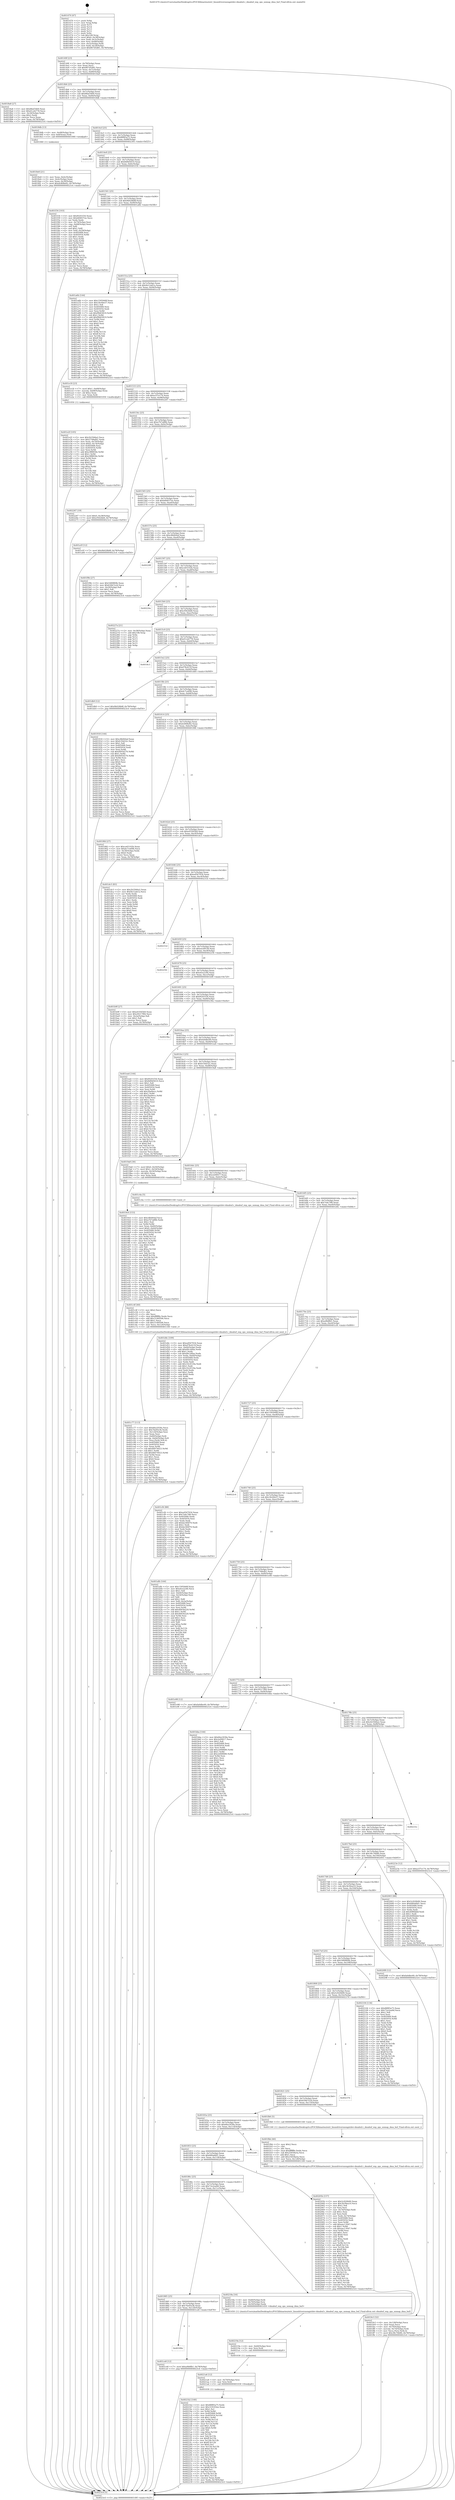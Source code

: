 digraph "0x401470" {
  label = "0x401470 (/mnt/c/Users/mathe/Desktop/tcc/POCII/binaries/extr_linuxdriversxengntdev-dmabuf.c_dmabuf_exp_ops_unmap_dma_buf_Final-ollvm.out::main(0))"
  labelloc = "t"
  node[shape=record]

  Entry [label="",width=0.3,height=0.3,shape=circle,fillcolor=black,style=filled]
  "0x40149f" [label="{
     0x40149f [23]\l
     | [instrs]\l
     &nbsp;&nbsp;0x40149f \<+3\>: mov -0x78(%rbp),%eax\l
     &nbsp;&nbsp;0x4014a2 \<+2\>: mov %eax,%ecx\l
     &nbsp;&nbsp;0x4014a4 \<+6\>: sub $0x867d5d81,%ecx\l
     &nbsp;&nbsp;0x4014aa \<+3\>: mov %eax,-0x7c(%rbp)\l
     &nbsp;&nbsp;0x4014ad \<+3\>: mov %ecx,-0x80(%rbp)\l
     &nbsp;&nbsp;0x4014b0 \<+6\>: je 00000000004018a8 \<main+0x438\>\l
  }"]
  "0x4018a8" [label="{
     0x4018a8 [27]\l
     | [instrs]\l
     &nbsp;&nbsp;0x4018a8 \<+5\>: mov $0x88af3469,%eax\l
     &nbsp;&nbsp;0x4018ad \<+5\>: mov $0xd1ceb778,%ecx\l
     &nbsp;&nbsp;0x4018b2 \<+3\>: mov -0x34(%rbp),%edx\l
     &nbsp;&nbsp;0x4018b5 \<+3\>: cmp $0x2,%edx\l
     &nbsp;&nbsp;0x4018b8 \<+3\>: cmovne %ecx,%eax\l
     &nbsp;&nbsp;0x4018bb \<+3\>: mov %eax,-0x78(%rbp)\l
     &nbsp;&nbsp;0x4018be \<+5\>: jmp 00000000004023c4 \<main+0xf54\>\l
  }"]
  "0x4014b6" [label="{
     0x4014b6 [25]\l
     | [instrs]\l
     &nbsp;&nbsp;0x4014b6 \<+5\>: jmp 00000000004014bb \<main+0x4b\>\l
     &nbsp;&nbsp;0x4014bb \<+3\>: mov -0x7c(%rbp),%eax\l
     &nbsp;&nbsp;0x4014be \<+5\>: sub $0x88af3469,%eax\l
     &nbsp;&nbsp;0x4014c3 \<+6\>: mov %eax,-0x84(%rbp)\l
     &nbsp;&nbsp;0x4014c9 \<+6\>: je 00000000004018db \<main+0x46b\>\l
  }"]
  "0x4023c4" [label="{
     0x4023c4 [5]\l
     | [instrs]\l
     &nbsp;&nbsp;0x4023c4 \<+5\>: jmp 000000000040149f \<main+0x2f\>\l
  }"]
  "0x401470" [label="{
     0x401470 [47]\l
     | [instrs]\l
     &nbsp;&nbsp;0x401470 \<+1\>: push %rbp\l
     &nbsp;&nbsp;0x401471 \<+3\>: mov %rsp,%rbp\l
     &nbsp;&nbsp;0x401474 \<+2\>: push %r15\l
     &nbsp;&nbsp;0x401476 \<+2\>: push %r14\l
     &nbsp;&nbsp;0x401478 \<+2\>: push %r13\l
     &nbsp;&nbsp;0x40147a \<+2\>: push %r12\l
     &nbsp;&nbsp;0x40147c \<+1\>: push %rbx\l
     &nbsp;&nbsp;0x40147d \<+7\>: sub $0x108,%rsp\l
     &nbsp;&nbsp;0x401484 \<+7\>: movl $0x0,-0x38(%rbp)\l
     &nbsp;&nbsp;0x40148b \<+3\>: mov %edi,-0x3c(%rbp)\l
     &nbsp;&nbsp;0x40148e \<+4\>: mov %rsi,-0x48(%rbp)\l
     &nbsp;&nbsp;0x401492 \<+3\>: mov -0x3c(%rbp),%edi\l
     &nbsp;&nbsp;0x401495 \<+3\>: mov %edi,-0x34(%rbp)\l
     &nbsp;&nbsp;0x401498 \<+7\>: movl $0x867d5d81,-0x78(%rbp)\l
  }"]
  Exit [label="",width=0.3,height=0.3,shape=circle,fillcolor=black,style=filled,peripheries=2]
  "0x4018db" [label="{
     0x4018db [13]\l
     | [instrs]\l
     &nbsp;&nbsp;0x4018db \<+4\>: mov -0x48(%rbp),%rax\l
     &nbsp;&nbsp;0x4018df \<+4\>: mov 0x8(%rax),%rdi\l
     &nbsp;&nbsp;0x4018e3 \<+5\>: call 0000000000401060 \<atoi@plt\>\l
     | [calls]\l
     &nbsp;&nbsp;0x401060 \{1\} (unknown)\l
  }"]
  "0x4014cf" [label="{
     0x4014cf [25]\l
     | [instrs]\l
     &nbsp;&nbsp;0x4014cf \<+5\>: jmp 00000000004014d4 \<main+0x64\>\l
     &nbsp;&nbsp;0x4014d4 \<+3\>: mov -0x7c(%rbp),%eax\l
     &nbsp;&nbsp;0x4014d7 \<+5\>: sub $0x88f85a75,%eax\l
     &nbsp;&nbsp;0x4014dc \<+6\>: mov %eax,-0x88(%rbp)\l
     &nbsp;&nbsp;0x4014e2 \<+6\>: je 0000000000402395 \<main+0xf25\>\l
  }"]
  "0x4018e8" [label="{
     0x4018e8 [21]\l
     | [instrs]\l
     &nbsp;&nbsp;0x4018e8 \<+3\>: mov %eax,-0x4c(%rbp)\l
     &nbsp;&nbsp;0x4018eb \<+3\>: mov -0x4c(%rbp),%eax\l
     &nbsp;&nbsp;0x4018ee \<+3\>: mov %eax,-0x30(%rbp)\l
     &nbsp;&nbsp;0x4018f1 \<+7\>: movl $0xdc808e82,-0x78(%rbp)\l
     &nbsp;&nbsp;0x4018f8 \<+5\>: jmp 00000000004023c4 \<main+0xf54\>\l
  }"]
  "0x4021b2" [label="{
     0x4021b2 [140]\l
     | [instrs]\l
     &nbsp;&nbsp;0x4021b2 \<+5\>: mov $0x88f85a75,%edx\l
     &nbsp;&nbsp;0x4021b7 \<+5\>: mov $0x319193ee,%eax\l
     &nbsp;&nbsp;0x4021bc \<+2\>: mov $0x1,%cl\l
     &nbsp;&nbsp;0x4021be \<+3\>: xor %r8d,%r8d\l
     &nbsp;&nbsp;0x4021c1 \<+8\>: mov 0x405068,%r9d\l
     &nbsp;&nbsp;0x4021c9 \<+8\>: mov 0x405054,%r10d\l
     &nbsp;&nbsp;0x4021d1 \<+4\>: sub $0x1,%r8d\l
     &nbsp;&nbsp;0x4021d5 \<+3\>: mov %r9d,%r11d\l
     &nbsp;&nbsp;0x4021d8 \<+3\>: add %r8d,%r11d\l
     &nbsp;&nbsp;0x4021db \<+4\>: imul %r11d,%r9d\l
     &nbsp;&nbsp;0x4021df \<+4\>: and $0x1,%r9d\l
     &nbsp;&nbsp;0x4021e3 \<+4\>: cmp $0x0,%r9d\l
     &nbsp;&nbsp;0x4021e7 \<+3\>: sete %bl\l
     &nbsp;&nbsp;0x4021ea \<+4\>: cmp $0xa,%r10d\l
     &nbsp;&nbsp;0x4021ee \<+4\>: setl %r14b\l
     &nbsp;&nbsp;0x4021f2 \<+3\>: mov %bl,%r15b\l
     &nbsp;&nbsp;0x4021f5 \<+4\>: xor $0xff,%r15b\l
     &nbsp;&nbsp;0x4021f9 \<+3\>: mov %r14b,%r12b\l
     &nbsp;&nbsp;0x4021fc \<+4\>: xor $0xff,%r12b\l
     &nbsp;&nbsp;0x402200 \<+3\>: xor $0x0,%cl\l
     &nbsp;&nbsp;0x402203 \<+3\>: mov %r15b,%r13b\l
     &nbsp;&nbsp;0x402206 \<+4\>: and $0x0,%r13b\l
     &nbsp;&nbsp;0x40220a \<+2\>: and %cl,%bl\l
     &nbsp;&nbsp;0x40220c \<+3\>: mov %r12b,%sil\l
     &nbsp;&nbsp;0x40220f \<+4\>: and $0x0,%sil\l
     &nbsp;&nbsp;0x402213 \<+3\>: and %cl,%r14b\l
     &nbsp;&nbsp;0x402216 \<+3\>: or %bl,%r13b\l
     &nbsp;&nbsp;0x402219 \<+3\>: or %r14b,%sil\l
     &nbsp;&nbsp;0x40221c \<+3\>: xor %sil,%r13b\l
     &nbsp;&nbsp;0x40221f \<+3\>: or %r12b,%r15b\l
     &nbsp;&nbsp;0x402222 \<+4\>: xor $0xff,%r15b\l
     &nbsp;&nbsp;0x402226 \<+3\>: or $0x0,%cl\l
     &nbsp;&nbsp;0x402229 \<+3\>: and %cl,%r15b\l
     &nbsp;&nbsp;0x40222c \<+3\>: or %r15b,%r13b\l
     &nbsp;&nbsp;0x40222f \<+4\>: test $0x1,%r13b\l
     &nbsp;&nbsp;0x402233 \<+3\>: cmovne %eax,%edx\l
     &nbsp;&nbsp;0x402236 \<+3\>: mov %edx,-0x78(%rbp)\l
     &nbsp;&nbsp;0x402239 \<+5\>: jmp 00000000004023c4 \<main+0xf54\>\l
  }"]
  "0x402395" [label="{
     0x402395\l
  }", style=dashed]
  "0x4014e8" [label="{
     0x4014e8 [25]\l
     | [instrs]\l
     &nbsp;&nbsp;0x4014e8 \<+5\>: jmp 00000000004014ed \<main+0x7d\>\l
     &nbsp;&nbsp;0x4014ed \<+3\>: mov -0x7c(%rbp),%eax\l
     &nbsp;&nbsp;0x4014f0 \<+5\>: sub $0x8d9d5610,%eax\l
     &nbsp;&nbsp;0x4014f5 \<+6\>: mov %eax,-0x8c(%rbp)\l
     &nbsp;&nbsp;0x4014fb \<+6\>: je 0000000000401f34 \<main+0xac4\>\l
  }"]
  "0x4021a6" [label="{
     0x4021a6 [12]\l
     | [instrs]\l
     &nbsp;&nbsp;0x4021a6 \<+4\>: mov -0x70(%rbp),%rsi\l
     &nbsp;&nbsp;0x4021aa \<+3\>: mov %rsi,%rdi\l
     &nbsp;&nbsp;0x4021ad \<+5\>: call 0000000000401030 \<free@plt\>\l
     | [calls]\l
     &nbsp;&nbsp;0x401030 \{1\} (unknown)\l
  }"]
  "0x401f34" [label="{
     0x401f34 [103]\l
     | [instrs]\l
     &nbsp;&nbsp;0x401f34 \<+5\>: mov $0xf0201f34,%eax\l
     &nbsp;&nbsp;0x401f39 \<+5\>: mov $0xb84837ee,%ecx\l
     &nbsp;&nbsp;0x401f3e \<+2\>: xor %edx,%edx\l
     &nbsp;&nbsp;0x401f40 \<+3\>: mov -0x74(%rbp),%esi\l
     &nbsp;&nbsp;0x401f43 \<+3\>: cmp -0x68(%rbp),%esi\l
     &nbsp;&nbsp;0x401f46 \<+4\>: setl %dil\l
     &nbsp;&nbsp;0x401f4a \<+4\>: and $0x1,%dil\l
     &nbsp;&nbsp;0x401f4e \<+4\>: mov %dil,-0x29(%rbp)\l
     &nbsp;&nbsp;0x401f52 \<+7\>: mov 0x405068,%esi\l
     &nbsp;&nbsp;0x401f59 \<+8\>: mov 0x405054,%r8d\l
     &nbsp;&nbsp;0x401f61 \<+3\>: sub $0x1,%edx\l
     &nbsp;&nbsp;0x401f64 \<+3\>: mov %esi,%r9d\l
     &nbsp;&nbsp;0x401f67 \<+3\>: add %edx,%r9d\l
     &nbsp;&nbsp;0x401f6a \<+4\>: imul %r9d,%esi\l
     &nbsp;&nbsp;0x401f6e \<+3\>: and $0x1,%esi\l
     &nbsp;&nbsp;0x401f71 \<+3\>: cmp $0x0,%esi\l
     &nbsp;&nbsp;0x401f74 \<+4\>: sete %dil\l
     &nbsp;&nbsp;0x401f78 \<+4\>: cmp $0xa,%r8d\l
     &nbsp;&nbsp;0x401f7c \<+4\>: setl %r10b\l
     &nbsp;&nbsp;0x401f80 \<+3\>: mov %dil,%r11b\l
     &nbsp;&nbsp;0x401f83 \<+3\>: and %r10b,%r11b\l
     &nbsp;&nbsp;0x401f86 \<+3\>: xor %r10b,%dil\l
     &nbsp;&nbsp;0x401f89 \<+3\>: or %dil,%r11b\l
     &nbsp;&nbsp;0x401f8c \<+4\>: test $0x1,%r11b\l
     &nbsp;&nbsp;0x401f90 \<+3\>: cmovne %ecx,%eax\l
     &nbsp;&nbsp;0x401f93 \<+3\>: mov %eax,-0x78(%rbp)\l
     &nbsp;&nbsp;0x401f96 \<+5\>: jmp 00000000004023c4 \<main+0xf54\>\l
  }"]
  "0x401501" [label="{
     0x401501 [25]\l
     | [instrs]\l
     &nbsp;&nbsp;0x401501 \<+5\>: jmp 0000000000401506 \<main+0x96\>\l
     &nbsp;&nbsp;0x401506 \<+3\>: mov -0x7c(%rbp),%eax\l
     &nbsp;&nbsp;0x401509 \<+5\>: sub $0x9b028b8f,%eax\l
     &nbsp;&nbsp;0x40150e \<+6\>: mov %eax,-0x90(%rbp)\l
     &nbsp;&nbsp;0x401514 \<+6\>: je 0000000000401a6b \<main+0x5fb\>\l
  }"]
  "0x40219a" [label="{
     0x40219a [12]\l
     | [instrs]\l
     &nbsp;&nbsp;0x40219a \<+4\>: mov -0x60(%rbp),%rsi\l
     &nbsp;&nbsp;0x40219e \<+3\>: mov %rsi,%rdi\l
     &nbsp;&nbsp;0x4021a1 \<+5\>: call 0000000000401030 \<free@plt\>\l
     | [calls]\l
     &nbsp;&nbsp;0x401030 \{1\} (unknown)\l
  }"]
  "0x401a6b" [label="{
     0x401a6b [144]\l
     | [instrs]\l
     &nbsp;&nbsp;0x401a6b \<+5\>: mov $0x1595948f,%eax\l
     &nbsp;&nbsp;0x401a70 \<+5\>: mov $0x18c00e57,%ecx\l
     &nbsp;&nbsp;0x401a75 \<+2\>: mov $0x1,%dl\l
     &nbsp;&nbsp;0x401a77 \<+7\>: mov 0x405068,%esi\l
     &nbsp;&nbsp;0x401a7e \<+7\>: mov 0x405054,%edi\l
     &nbsp;&nbsp;0x401a85 \<+3\>: mov %esi,%r8d\l
     &nbsp;&nbsp;0x401a88 \<+7\>: sub $0xf9b83819,%r8d\l
     &nbsp;&nbsp;0x401a8f \<+4\>: sub $0x1,%r8d\l
     &nbsp;&nbsp;0x401a93 \<+7\>: add $0xf9b83819,%r8d\l
     &nbsp;&nbsp;0x401a9a \<+4\>: imul %r8d,%esi\l
     &nbsp;&nbsp;0x401a9e \<+3\>: and $0x1,%esi\l
     &nbsp;&nbsp;0x401aa1 \<+3\>: cmp $0x0,%esi\l
     &nbsp;&nbsp;0x401aa4 \<+4\>: sete %r9b\l
     &nbsp;&nbsp;0x401aa8 \<+3\>: cmp $0xa,%edi\l
     &nbsp;&nbsp;0x401aab \<+4\>: setl %r10b\l
     &nbsp;&nbsp;0x401aaf \<+3\>: mov %r9b,%r11b\l
     &nbsp;&nbsp;0x401ab2 \<+4\>: xor $0xff,%r11b\l
     &nbsp;&nbsp;0x401ab6 \<+3\>: mov %r10b,%bl\l
     &nbsp;&nbsp;0x401ab9 \<+3\>: xor $0xff,%bl\l
     &nbsp;&nbsp;0x401abc \<+3\>: xor $0x1,%dl\l
     &nbsp;&nbsp;0x401abf \<+3\>: mov %r11b,%r14b\l
     &nbsp;&nbsp;0x401ac2 \<+4\>: and $0xff,%r14b\l
     &nbsp;&nbsp;0x401ac6 \<+3\>: and %dl,%r9b\l
     &nbsp;&nbsp;0x401ac9 \<+3\>: mov %bl,%r15b\l
     &nbsp;&nbsp;0x401acc \<+4\>: and $0xff,%r15b\l
     &nbsp;&nbsp;0x401ad0 \<+3\>: and %dl,%r10b\l
     &nbsp;&nbsp;0x401ad3 \<+3\>: or %r9b,%r14b\l
     &nbsp;&nbsp;0x401ad6 \<+3\>: or %r10b,%r15b\l
     &nbsp;&nbsp;0x401ad9 \<+3\>: xor %r15b,%r14b\l
     &nbsp;&nbsp;0x401adc \<+3\>: or %bl,%r11b\l
     &nbsp;&nbsp;0x401adf \<+4\>: xor $0xff,%r11b\l
     &nbsp;&nbsp;0x401ae3 \<+3\>: or $0x1,%dl\l
     &nbsp;&nbsp;0x401ae6 \<+3\>: and %dl,%r11b\l
     &nbsp;&nbsp;0x401ae9 \<+3\>: or %r11b,%r14b\l
     &nbsp;&nbsp;0x401aec \<+4\>: test $0x1,%r14b\l
     &nbsp;&nbsp;0x401af0 \<+3\>: cmovne %ecx,%eax\l
     &nbsp;&nbsp;0x401af3 \<+3\>: mov %eax,-0x78(%rbp)\l
     &nbsp;&nbsp;0x401af6 \<+5\>: jmp 00000000004023c4 \<main+0xf54\>\l
  }"]
  "0x40151a" [label="{
     0x40151a [25]\l
     | [instrs]\l
     &nbsp;&nbsp;0x40151a \<+5\>: jmp 000000000040151f \<main+0xaf\>\l
     &nbsp;&nbsp;0x40151f \<+3\>: mov -0x7c(%rbp),%eax\l
     &nbsp;&nbsp;0x401522 \<+5\>: sub $0x9e12ab1a,%eax\l
     &nbsp;&nbsp;0x401527 \<+6\>: mov %eax,-0x94(%rbp)\l
     &nbsp;&nbsp;0x40152d \<+6\>: je 0000000000401e18 \<main+0x9a8\>\l
  }"]
  "0x401fe3" [label="{
     0x401fe3 [32]\l
     | [instrs]\l
     &nbsp;&nbsp;0x401fe3 \<+6\>: mov -0x128(%rbp),%ecx\l
     &nbsp;&nbsp;0x401fe9 \<+3\>: imul %eax,%ecx\l
     &nbsp;&nbsp;0x401fec \<+4\>: mov -0x70(%rbp),%rsi\l
     &nbsp;&nbsp;0x401ff0 \<+4\>: movslq -0x74(%rbp),%rdi\l
     &nbsp;&nbsp;0x401ff4 \<+3\>: mov %ecx,(%rsi,%rdi,4)\l
     &nbsp;&nbsp;0x401ff7 \<+7\>: movl $0x38c76b80,-0x78(%rbp)\l
     &nbsp;&nbsp;0x401ffe \<+5\>: jmp 00000000004023c4 \<main+0xf54\>\l
  }"]
  "0x401e18" [label="{
     0x401e18 [23]\l
     | [instrs]\l
     &nbsp;&nbsp;0x401e18 \<+7\>: movl $0x1,-0x68(%rbp)\l
     &nbsp;&nbsp;0x401e1f \<+4\>: movslq -0x68(%rbp),%rax\l
     &nbsp;&nbsp;0x401e23 \<+4\>: shl $0x2,%rax\l
     &nbsp;&nbsp;0x401e27 \<+3\>: mov %rax,%rdi\l
     &nbsp;&nbsp;0x401e2a \<+5\>: call 0000000000401050 \<malloc@plt\>\l
     | [calls]\l
     &nbsp;&nbsp;0x401050 \{1\} (unknown)\l
  }"]
  "0x401533" [label="{
     0x401533 [25]\l
     | [instrs]\l
     &nbsp;&nbsp;0x401533 \<+5\>: jmp 0000000000401538 \<main+0xc8\>\l
     &nbsp;&nbsp;0x401538 \<+3\>: mov -0x7c(%rbp),%eax\l
     &nbsp;&nbsp;0x40153b \<+5\>: sub $0xa1f7e174,%eax\l
     &nbsp;&nbsp;0x401540 \<+6\>: mov %eax,-0x98(%rbp)\l
     &nbsp;&nbsp;0x401546 \<+6\>: je 0000000000402267 \<main+0xdf7\>\l
  }"]
  "0x401fbb" [label="{
     0x401fbb [40]\l
     | [instrs]\l
     &nbsp;&nbsp;0x401fbb \<+5\>: mov $0x2,%ecx\l
     &nbsp;&nbsp;0x401fc0 \<+1\>: cltd\l
     &nbsp;&nbsp;0x401fc1 \<+2\>: idiv %ecx\l
     &nbsp;&nbsp;0x401fc3 \<+6\>: imul $0xfffffffe,%edx,%ecx\l
     &nbsp;&nbsp;0x401fc9 \<+6\>: sub $0x25658a5a,%ecx\l
     &nbsp;&nbsp;0x401fcf \<+3\>: add $0x1,%ecx\l
     &nbsp;&nbsp;0x401fd2 \<+6\>: add $0x25658a5a,%ecx\l
     &nbsp;&nbsp;0x401fd8 \<+6\>: mov %ecx,-0x128(%rbp)\l
     &nbsp;&nbsp;0x401fde \<+5\>: call 0000000000401160 \<next_i\>\l
     | [calls]\l
     &nbsp;&nbsp;0x401160 \{1\} (/mnt/c/Users/mathe/Desktop/tcc/POCII/binaries/extr_linuxdriversxengntdev-dmabuf.c_dmabuf_exp_ops_unmap_dma_buf_Final-ollvm.out::next_i)\l
  }"]
  "0x402267" [label="{
     0x402267 [19]\l
     | [instrs]\l
     &nbsp;&nbsp;0x402267 \<+7\>: movl $0x0,-0x38(%rbp)\l
     &nbsp;&nbsp;0x40226e \<+7\>: movl $0xcf562bb8,-0x78(%rbp)\l
     &nbsp;&nbsp;0x402275 \<+5\>: jmp 00000000004023c4 \<main+0xf54\>\l
  }"]
  "0x40154c" [label="{
     0x40154c [25]\l
     | [instrs]\l
     &nbsp;&nbsp;0x40154c \<+5\>: jmp 0000000000401551 \<main+0xe1\>\l
     &nbsp;&nbsp;0x401551 \<+3\>: mov -0x7c(%rbp),%eax\l
     &nbsp;&nbsp;0x401554 \<+5\>: sub $0xa7b7a88b,%eax\l
     &nbsp;&nbsp;0x401559 \<+6\>: mov %eax,-0x9c(%rbp)\l
     &nbsp;&nbsp;0x40155f \<+6\>: je 0000000000401a5f \<main+0x5ef\>\l
  }"]
  "0x401e2f" [label="{
     0x401e2f [105]\l
     | [instrs]\l
     &nbsp;&nbsp;0x401e2f \<+5\>: mov $0x2b3566a2,%ecx\l
     &nbsp;&nbsp;0x401e34 \<+5\>: mov $0x2748efb1,%edx\l
     &nbsp;&nbsp;0x401e39 \<+4\>: mov %rax,-0x70(%rbp)\l
     &nbsp;&nbsp;0x401e3d \<+7\>: movl $0x0,-0x74(%rbp)\l
     &nbsp;&nbsp;0x401e44 \<+7\>: mov 0x405068,%esi\l
     &nbsp;&nbsp;0x401e4b \<+8\>: mov 0x405054,%r8d\l
     &nbsp;&nbsp;0x401e53 \<+3\>: mov %esi,%r9d\l
     &nbsp;&nbsp;0x401e56 \<+7\>: add $0xc9f8859e,%r9d\l
     &nbsp;&nbsp;0x401e5d \<+4\>: sub $0x1,%r9d\l
     &nbsp;&nbsp;0x401e61 \<+7\>: sub $0xc9f8859e,%r9d\l
     &nbsp;&nbsp;0x401e68 \<+4\>: imul %r9d,%esi\l
     &nbsp;&nbsp;0x401e6c \<+3\>: and $0x1,%esi\l
     &nbsp;&nbsp;0x401e6f \<+3\>: cmp $0x0,%esi\l
     &nbsp;&nbsp;0x401e72 \<+4\>: sete %r10b\l
     &nbsp;&nbsp;0x401e76 \<+4\>: cmp $0xa,%r8d\l
     &nbsp;&nbsp;0x401e7a \<+4\>: setl %r11b\l
     &nbsp;&nbsp;0x401e7e \<+3\>: mov %r10b,%bl\l
     &nbsp;&nbsp;0x401e81 \<+3\>: and %r11b,%bl\l
     &nbsp;&nbsp;0x401e84 \<+3\>: xor %r11b,%r10b\l
     &nbsp;&nbsp;0x401e87 \<+3\>: or %r10b,%bl\l
     &nbsp;&nbsp;0x401e8a \<+3\>: test $0x1,%bl\l
     &nbsp;&nbsp;0x401e8d \<+3\>: cmovne %edx,%ecx\l
     &nbsp;&nbsp;0x401e90 \<+3\>: mov %ecx,-0x78(%rbp)\l
     &nbsp;&nbsp;0x401e93 \<+5\>: jmp 00000000004023c4 \<main+0xf54\>\l
  }"]
  "0x401a5f" [label="{
     0x401a5f [12]\l
     | [instrs]\l
     &nbsp;&nbsp;0x401a5f \<+7\>: movl $0x9b028b8f,-0x78(%rbp)\l
     &nbsp;&nbsp;0x401a66 \<+5\>: jmp 00000000004023c4 \<main+0xf54\>\l
  }"]
  "0x401565" [label="{
     0x401565 [25]\l
     | [instrs]\l
     &nbsp;&nbsp;0x401565 \<+5\>: jmp 000000000040156a \<main+0xfa\>\l
     &nbsp;&nbsp;0x40156a \<+3\>: mov -0x7c(%rbp),%eax\l
     &nbsp;&nbsp;0x40156d \<+5\>: sub $0xb84837ee,%eax\l
     &nbsp;&nbsp;0x401572 \<+6\>: mov %eax,-0xa0(%rbp)\l
     &nbsp;&nbsp;0x401578 \<+6\>: je 0000000000401f9b \<main+0xb2b\>\l
  }"]
  "0x40189e" [label="{
     0x40189e\l
  }", style=dashed]
  "0x401f9b" [label="{
     0x401f9b [27]\l
     | [instrs]\l
     &nbsp;&nbsp;0x401f9b \<+5\>: mov $0x5489f69b,%eax\l
     &nbsp;&nbsp;0x401fa0 \<+5\>: mov $0x636b7e2d,%ecx\l
     &nbsp;&nbsp;0x401fa5 \<+3\>: mov -0x29(%rbp),%dl\l
     &nbsp;&nbsp;0x401fa8 \<+3\>: test $0x1,%dl\l
     &nbsp;&nbsp;0x401fab \<+3\>: cmovne %ecx,%eax\l
     &nbsp;&nbsp;0x401fae \<+3\>: mov %eax,-0x78(%rbp)\l
     &nbsp;&nbsp;0x401fb1 \<+5\>: jmp 00000000004023c4 \<main+0xf54\>\l
  }"]
  "0x40157e" [label="{
     0x40157e [25]\l
     | [instrs]\l
     &nbsp;&nbsp;0x40157e \<+5\>: jmp 0000000000401583 \<main+0x113\>\l
     &nbsp;&nbsp;0x401583 \<+3\>: mov -0x7c(%rbp),%eax\l
     &nbsp;&nbsp;0x401586 \<+5\>: sub $0xc8b064af,%eax\l
     &nbsp;&nbsp;0x40158b \<+6\>: mov %eax,-0xa4(%rbp)\l
     &nbsp;&nbsp;0x401591 \<+6\>: je 000000000040228f \<main+0xe1f\>\l
  }"]
  "0x401ce8" [label="{
     0x401ce8 [12]\l
     | [instrs]\l
     &nbsp;&nbsp;0x401ce8 \<+7\>: movl $0xa9b8fb1,-0x78(%rbp)\l
     &nbsp;&nbsp;0x401cef \<+5\>: jmp 00000000004023c4 \<main+0xf54\>\l
  }"]
  "0x40228f" [label="{
     0x40228f\l
  }", style=dashed]
  "0x401597" [label="{
     0x401597 [25]\l
     | [instrs]\l
     &nbsp;&nbsp;0x401597 \<+5\>: jmp 000000000040159c \<main+0x12c\>\l
     &nbsp;&nbsp;0x40159c \<+3\>: mov -0x7c(%rbp),%eax\l
     &nbsp;&nbsp;0x40159f \<+5\>: sub $0xce65102b,%eax\l
     &nbsp;&nbsp;0x4015a4 \<+6\>: mov %eax,-0xa8(%rbp)\l
     &nbsp;&nbsp;0x4015aa \<+6\>: je 000000000040224a \<main+0xdda\>\l
  }"]
  "0x401885" [label="{
     0x401885 [25]\l
     | [instrs]\l
     &nbsp;&nbsp;0x401885 \<+5\>: jmp 000000000040188a \<main+0x41a\>\l
     &nbsp;&nbsp;0x40188a \<+3\>: mov -0x7c(%rbp),%eax\l
     &nbsp;&nbsp;0x40188d \<+5\>: sub $0x7bef5e3b,%eax\l
     &nbsp;&nbsp;0x401892 \<+6\>: mov %eax,-0x120(%rbp)\l
     &nbsp;&nbsp;0x401898 \<+6\>: je 0000000000401ce8 \<main+0x878\>\l
  }"]
  "0x40224a" [label="{
     0x40224a\l
  }", style=dashed]
  "0x4015b0" [label="{
     0x4015b0 [25]\l
     | [instrs]\l
     &nbsp;&nbsp;0x4015b0 \<+5\>: jmp 00000000004015b5 \<main+0x145\>\l
     &nbsp;&nbsp;0x4015b5 \<+3\>: mov -0x7c(%rbp),%eax\l
     &nbsp;&nbsp;0x4015b8 \<+5\>: sub $0xcf562bb8,%eax\l
     &nbsp;&nbsp;0x4015bd \<+6\>: mov %eax,-0xac(%rbp)\l
     &nbsp;&nbsp;0x4015c3 \<+6\>: je 000000000040227a \<main+0xe0a\>\l
  }"]
  "0x40218a" [label="{
     0x40218a [16]\l
     | [instrs]\l
     &nbsp;&nbsp;0x40218a \<+4\>: mov -0x60(%rbp),%rdi\l
     &nbsp;&nbsp;0x40218e \<+4\>: mov -0x70(%rbp),%rsi\l
     &nbsp;&nbsp;0x402192 \<+3\>: mov -0x50(%rbp),%edx\l
     &nbsp;&nbsp;0x402195 \<+5\>: call 0000000000401450 \<dmabuf_exp_ops_unmap_dma_buf\>\l
     | [calls]\l
     &nbsp;&nbsp;0x401450 \{1\} (/mnt/c/Users/mathe/Desktop/tcc/POCII/binaries/extr_linuxdriversxengntdev-dmabuf.c_dmabuf_exp_ops_unmap_dma_buf_Final-ollvm.out::dmabuf_exp_ops_unmap_dma_buf)\l
  }"]
  "0x40227a" [label="{
     0x40227a [21]\l
     | [instrs]\l
     &nbsp;&nbsp;0x40227a \<+3\>: mov -0x38(%rbp),%eax\l
     &nbsp;&nbsp;0x40227d \<+7\>: add $0x108,%rsp\l
     &nbsp;&nbsp;0x402284 \<+1\>: pop %rbx\l
     &nbsp;&nbsp;0x402285 \<+2\>: pop %r12\l
     &nbsp;&nbsp;0x402287 \<+2\>: pop %r13\l
     &nbsp;&nbsp;0x402289 \<+2\>: pop %r14\l
     &nbsp;&nbsp;0x40228b \<+2\>: pop %r15\l
     &nbsp;&nbsp;0x40228d \<+1\>: pop %rbp\l
     &nbsp;&nbsp;0x40228e \<+1\>: ret\l
  }"]
  "0x4015c9" [label="{
     0x4015c9 [25]\l
     | [instrs]\l
     &nbsp;&nbsp;0x4015c9 \<+5\>: jmp 00000000004015ce \<main+0x15e\>\l
     &nbsp;&nbsp;0x4015ce \<+3\>: mov -0x7c(%rbp),%eax\l
     &nbsp;&nbsp;0x4015d1 \<+5\>: sub $0xd1ceb778,%eax\l
     &nbsp;&nbsp;0x4015d6 \<+6\>: mov %eax,-0xb0(%rbp)\l
     &nbsp;&nbsp;0x4015dc \<+6\>: je 00000000004018c3 \<main+0x453\>\l
  }"]
  "0x40186c" [label="{
     0x40186c [25]\l
     | [instrs]\l
     &nbsp;&nbsp;0x40186c \<+5\>: jmp 0000000000401871 \<main+0x401\>\l
     &nbsp;&nbsp;0x401871 \<+3\>: mov -0x7c(%rbp),%eax\l
     &nbsp;&nbsp;0x401874 \<+5\>: sub $0x72e2ea9d,%eax\l
     &nbsp;&nbsp;0x401879 \<+6\>: mov %eax,-0x11c(%rbp)\l
     &nbsp;&nbsp;0x40187f \<+6\>: je 000000000040218a \<main+0xd1a\>\l
  }"]
  "0x4018c3" [label="{
     0x4018c3\l
  }", style=dashed]
  "0x4015e2" [label="{
     0x4015e2 [25]\l
     | [instrs]\l
     &nbsp;&nbsp;0x4015e2 \<+5\>: jmp 00000000004015e7 \<main+0x177\>\l
     &nbsp;&nbsp;0x4015e7 \<+3\>: mov -0x7c(%rbp),%eax\l
     &nbsp;&nbsp;0x4015ea \<+5\>: sub $0xd78c615f,%eax\l
     &nbsp;&nbsp;0x4015ef \<+6\>: mov %eax,-0xb4(%rbp)\l
     &nbsp;&nbsp;0x4015f5 \<+6\>: je 0000000000401db9 \<main+0x949\>\l
  }"]
  "0x40205b" [label="{
     0x40205b [157]\l
     | [instrs]\l
     &nbsp;&nbsp;0x40205b \<+5\>: mov $0x5c920b90,%eax\l
     &nbsp;&nbsp;0x402060 \<+5\>: mov $0x3b39ea10,%ecx\l
     &nbsp;&nbsp;0x402065 \<+2\>: mov $0x1,%dl\l
     &nbsp;&nbsp;0x402067 \<+2\>: xor %esi,%esi\l
     &nbsp;&nbsp;0x402069 \<+3\>: mov -0x74(%rbp),%edi\l
     &nbsp;&nbsp;0x40206c \<+3\>: sub $0x1,%esi\l
     &nbsp;&nbsp;0x40206f \<+2\>: sub %esi,%edi\l
     &nbsp;&nbsp;0x402071 \<+3\>: mov %edi,-0x74(%rbp)\l
     &nbsp;&nbsp;0x402074 \<+7\>: mov 0x405068,%esi\l
     &nbsp;&nbsp;0x40207b \<+7\>: mov 0x405054,%edi\l
     &nbsp;&nbsp;0x402082 \<+3\>: mov %esi,%r8d\l
     &nbsp;&nbsp;0x402085 \<+7\>: add $0xaac13047,%r8d\l
     &nbsp;&nbsp;0x40208c \<+4\>: sub $0x1,%r8d\l
     &nbsp;&nbsp;0x402090 \<+7\>: sub $0xaac13047,%r8d\l
     &nbsp;&nbsp;0x402097 \<+4\>: imul %r8d,%esi\l
     &nbsp;&nbsp;0x40209b \<+3\>: and $0x1,%esi\l
     &nbsp;&nbsp;0x40209e \<+3\>: cmp $0x0,%esi\l
     &nbsp;&nbsp;0x4020a1 \<+4\>: sete %r9b\l
     &nbsp;&nbsp;0x4020a5 \<+3\>: cmp $0xa,%edi\l
     &nbsp;&nbsp;0x4020a8 \<+4\>: setl %r10b\l
     &nbsp;&nbsp;0x4020ac \<+3\>: mov %r9b,%r11b\l
     &nbsp;&nbsp;0x4020af \<+4\>: xor $0xff,%r11b\l
     &nbsp;&nbsp;0x4020b3 \<+3\>: mov %r10b,%bl\l
     &nbsp;&nbsp;0x4020b6 \<+3\>: xor $0xff,%bl\l
     &nbsp;&nbsp;0x4020b9 \<+3\>: xor $0x1,%dl\l
     &nbsp;&nbsp;0x4020bc \<+3\>: mov %r11b,%r14b\l
     &nbsp;&nbsp;0x4020bf \<+4\>: and $0xff,%r14b\l
     &nbsp;&nbsp;0x4020c3 \<+3\>: and %dl,%r9b\l
     &nbsp;&nbsp;0x4020c6 \<+3\>: mov %bl,%r15b\l
     &nbsp;&nbsp;0x4020c9 \<+4\>: and $0xff,%r15b\l
     &nbsp;&nbsp;0x4020cd \<+3\>: and %dl,%r10b\l
     &nbsp;&nbsp;0x4020d0 \<+3\>: or %r9b,%r14b\l
     &nbsp;&nbsp;0x4020d3 \<+3\>: or %r10b,%r15b\l
     &nbsp;&nbsp;0x4020d6 \<+3\>: xor %r15b,%r14b\l
     &nbsp;&nbsp;0x4020d9 \<+3\>: or %bl,%r11b\l
     &nbsp;&nbsp;0x4020dc \<+4\>: xor $0xff,%r11b\l
     &nbsp;&nbsp;0x4020e0 \<+3\>: or $0x1,%dl\l
     &nbsp;&nbsp;0x4020e3 \<+3\>: and %dl,%r11b\l
     &nbsp;&nbsp;0x4020e6 \<+3\>: or %r11b,%r14b\l
     &nbsp;&nbsp;0x4020e9 \<+4\>: test $0x1,%r14b\l
     &nbsp;&nbsp;0x4020ed \<+3\>: cmovne %ecx,%eax\l
     &nbsp;&nbsp;0x4020f0 \<+3\>: mov %eax,-0x78(%rbp)\l
     &nbsp;&nbsp;0x4020f3 \<+5\>: jmp 00000000004023c4 \<main+0xf54\>\l
  }"]
  "0x401db9" [label="{
     0x401db9 [12]\l
     | [instrs]\l
     &nbsp;&nbsp;0x401db9 \<+7\>: movl $0x9b028b8f,-0x78(%rbp)\l
     &nbsp;&nbsp;0x401dc0 \<+5\>: jmp 00000000004023c4 \<main+0xf54\>\l
  }"]
  "0x4015fb" [label="{
     0x4015fb [25]\l
     | [instrs]\l
     &nbsp;&nbsp;0x4015fb \<+5\>: jmp 0000000000401600 \<main+0x190\>\l
     &nbsp;&nbsp;0x401600 \<+3\>: mov -0x7c(%rbp),%eax\l
     &nbsp;&nbsp;0x401603 \<+5\>: sub $0xdc7ce696,%eax\l
     &nbsp;&nbsp;0x401608 \<+6\>: mov %eax,-0xb8(%rbp)\l
     &nbsp;&nbsp;0x40160e \<+6\>: je 0000000000401918 \<main+0x4a8\>\l
  }"]
  "0x401853" [label="{
     0x401853 [25]\l
     | [instrs]\l
     &nbsp;&nbsp;0x401853 \<+5\>: jmp 0000000000401858 \<main+0x3e8\>\l
     &nbsp;&nbsp;0x401858 \<+3\>: mov -0x7c(%rbp),%eax\l
     &nbsp;&nbsp;0x40185b \<+5\>: sub $0x680a6bf1,%eax\l
     &nbsp;&nbsp;0x401860 \<+6\>: mov %eax,-0x118(%rbp)\l
     &nbsp;&nbsp;0x401866 \<+6\>: je 000000000040205b \<main+0xbeb\>\l
  }"]
  "0x401918" [label="{
     0x401918 [144]\l
     | [instrs]\l
     &nbsp;&nbsp;0x401918 \<+5\>: mov $0xc8b064af,%eax\l
     &nbsp;&nbsp;0x40191d \<+5\>: mov $0xfc50d32c,%ecx\l
     &nbsp;&nbsp;0x401922 \<+2\>: mov $0x1,%dl\l
     &nbsp;&nbsp;0x401924 \<+7\>: mov 0x405068,%esi\l
     &nbsp;&nbsp;0x40192b \<+7\>: mov 0x405054,%edi\l
     &nbsp;&nbsp;0x401932 \<+3\>: mov %esi,%r8d\l
     &nbsp;&nbsp;0x401935 \<+7\>: sub $0xf495d276,%r8d\l
     &nbsp;&nbsp;0x40193c \<+4\>: sub $0x1,%r8d\l
     &nbsp;&nbsp;0x401940 \<+7\>: add $0xf495d276,%r8d\l
     &nbsp;&nbsp;0x401947 \<+4\>: imul %r8d,%esi\l
     &nbsp;&nbsp;0x40194b \<+3\>: and $0x1,%esi\l
     &nbsp;&nbsp;0x40194e \<+3\>: cmp $0x0,%esi\l
     &nbsp;&nbsp;0x401951 \<+4\>: sete %r9b\l
     &nbsp;&nbsp;0x401955 \<+3\>: cmp $0xa,%edi\l
     &nbsp;&nbsp;0x401958 \<+4\>: setl %r10b\l
     &nbsp;&nbsp;0x40195c \<+3\>: mov %r9b,%r11b\l
     &nbsp;&nbsp;0x40195f \<+4\>: xor $0xff,%r11b\l
     &nbsp;&nbsp;0x401963 \<+3\>: mov %r10b,%bl\l
     &nbsp;&nbsp;0x401966 \<+3\>: xor $0xff,%bl\l
     &nbsp;&nbsp;0x401969 \<+3\>: xor $0x1,%dl\l
     &nbsp;&nbsp;0x40196c \<+3\>: mov %r11b,%r14b\l
     &nbsp;&nbsp;0x40196f \<+4\>: and $0xff,%r14b\l
     &nbsp;&nbsp;0x401973 \<+3\>: and %dl,%r9b\l
     &nbsp;&nbsp;0x401976 \<+3\>: mov %bl,%r15b\l
     &nbsp;&nbsp;0x401979 \<+4\>: and $0xff,%r15b\l
     &nbsp;&nbsp;0x40197d \<+3\>: and %dl,%r10b\l
     &nbsp;&nbsp;0x401980 \<+3\>: or %r9b,%r14b\l
     &nbsp;&nbsp;0x401983 \<+3\>: or %r10b,%r15b\l
     &nbsp;&nbsp;0x401986 \<+3\>: xor %r15b,%r14b\l
     &nbsp;&nbsp;0x401989 \<+3\>: or %bl,%r11b\l
     &nbsp;&nbsp;0x40198c \<+4\>: xor $0xff,%r11b\l
     &nbsp;&nbsp;0x401990 \<+3\>: or $0x1,%dl\l
     &nbsp;&nbsp;0x401993 \<+3\>: and %dl,%r11b\l
     &nbsp;&nbsp;0x401996 \<+3\>: or %r11b,%r14b\l
     &nbsp;&nbsp;0x401999 \<+4\>: test $0x1,%r14b\l
     &nbsp;&nbsp;0x40199d \<+3\>: cmovne %ecx,%eax\l
     &nbsp;&nbsp;0x4019a0 \<+3\>: mov %eax,-0x78(%rbp)\l
     &nbsp;&nbsp;0x4019a3 \<+5\>: jmp 00000000004023c4 \<main+0xf54\>\l
  }"]
  "0x401614" [label="{
     0x401614 [25]\l
     | [instrs]\l
     &nbsp;&nbsp;0x401614 \<+5\>: jmp 0000000000401619 \<main+0x1a9\>\l
     &nbsp;&nbsp;0x401619 \<+3\>: mov -0x7c(%rbp),%eax\l
     &nbsp;&nbsp;0x40161c \<+5\>: sub $0xdc808e82,%eax\l
     &nbsp;&nbsp;0x401621 \<+6\>: mov %eax,-0xbc(%rbp)\l
     &nbsp;&nbsp;0x401627 \<+6\>: je 00000000004018fd \<main+0x48d\>\l
  }"]
  "0x4022d0" [label="{
     0x4022d0\l
  }", style=dashed]
  "0x4018fd" [label="{
     0x4018fd [27]\l
     | [instrs]\l
     &nbsp;&nbsp;0x4018fd \<+5\>: mov $0xce65102b,%eax\l
     &nbsp;&nbsp;0x401902 \<+5\>: mov $0xdc7ce696,%ecx\l
     &nbsp;&nbsp;0x401907 \<+3\>: mov -0x30(%rbp),%edx\l
     &nbsp;&nbsp;0x40190a \<+3\>: cmp $0x0,%edx\l
     &nbsp;&nbsp;0x40190d \<+3\>: cmove %ecx,%eax\l
     &nbsp;&nbsp;0x401910 \<+3\>: mov %eax,-0x78(%rbp)\l
     &nbsp;&nbsp;0x401913 \<+5\>: jmp 00000000004023c4 \<main+0xf54\>\l
  }"]
  "0x40162d" [label="{
     0x40162d [25]\l
     | [instrs]\l
     &nbsp;&nbsp;0x40162d \<+5\>: jmp 0000000000401632 \<main+0x1c2\>\l
     &nbsp;&nbsp;0x401632 \<+3\>: mov -0x7c(%rbp),%eax\l
     &nbsp;&nbsp;0x401635 \<+5\>: sub $0xe03565b9,%eax\l
     &nbsp;&nbsp;0x40163a \<+6\>: mov %eax,-0xc0(%rbp)\l
     &nbsp;&nbsp;0x401640 \<+6\>: je 0000000000401dc5 \<main+0x955\>\l
  }"]
  "0x40183a" [label="{
     0x40183a [25]\l
     | [instrs]\l
     &nbsp;&nbsp;0x40183a \<+5\>: jmp 000000000040183f \<main+0x3cf\>\l
     &nbsp;&nbsp;0x40183f \<+3\>: mov -0x7c(%rbp),%eax\l
     &nbsp;&nbsp;0x401842 \<+5\>: sub $0x66a1839a,%eax\l
     &nbsp;&nbsp;0x401847 \<+6\>: mov %eax,-0x114(%rbp)\l
     &nbsp;&nbsp;0x40184d \<+6\>: je 00000000004022d0 \<main+0xe60\>\l
  }"]
  "0x401dc5" [label="{
     0x401dc5 [83]\l
     | [instrs]\l
     &nbsp;&nbsp;0x401dc5 \<+5\>: mov $0x2b3566a2,%eax\l
     &nbsp;&nbsp;0x401dca \<+5\>: mov $0x9e12ab1a,%ecx\l
     &nbsp;&nbsp;0x401dcf \<+2\>: xor %edx,%edx\l
     &nbsp;&nbsp;0x401dd1 \<+7\>: mov 0x405068,%esi\l
     &nbsp;&nbsp;0x401dd8 \<+7\>: mov 0x405054,%edi\l
     &nbsp;&nbsp;0x401ddf \<+3\>: sub $0x1,%edx\l
     &nbsp;&nbsp;0x401de2 \<+3\>: mov %esi,%r8d\l
     &nbsp;&nbsp;0x401de5 \<+3\>: add %edx,%r8d\l
     &nbsp;&nbsp;0x401de8 \<+4\>: imul %r8d,%esi\l
     &nbsp;&nbsp;0x401dec \<+3\>: and $0x1,%esi\l
     &nbsp;&nbsp;0x401def \<+3\>: cmp $0x0,%esi\l
     &nbsp;&nbsp;0x401df2 \<+4\>: sete %r9b\l
     &nbsp;&nbsp;0x401df6 \<+3\>: cmp $0xa,%edi\l
     &nbsp;&nbsp;0x401df9 \<+4\>: setl %r10b\l
     &nbsp;&nbsp;0x401dfd \<+3\>: mov %r9b,%r11b\l
     &nbsp;&nbsp;0x401e00 \<+3\>: and %r10b,%r11b\l
     &nbsp;&nbsp;0x401e03 \<+3\>: xor %r10b,%r9b\l
     &nbsp;&nbsp;0x401e06 \<+3\>: or %r9b,%r11b\l
     &nbsp;&nbsp;0x401e09 \<+4\>: test $0x1,%r11b\l
     &nbsp;&nbsp;0x401e0d \<+3\>: cmovne %ecx,%eax\l
     &nbsp;&nbsp;0x401e10 \<+3\>: mov %eax,-0x78(%rbp)\l
     &nbsp;&nbsp;0x401e13 \<+5\>: jmp 00000000004023c4 \<main+0xf54\>\l
  }"]
  "0x401646" [label="{
     0x401646 [25]\l
     | [instrs]\l
     &nbsp;&nbsp;0x401646 \<+5\>: jmp 000000000040164b \<main+0x1db\>\l
     &nbsp;&nbsp;0x40164b \<+3\>: mov -0x7c(%rbp),%eax\l
     &nbsp;&nbsp;0x40164e \<+5\>: sub $0xed567934,%eax\l
     &nbsp;&nbsp;0x401653 \<+6\>: mov %eax,-0xc4(%rbp)\l
     &nbsp;&nbsp;0x401659 \<+6\>: je 000000000040231d \<main+0xead\>\l
  }"]
  "0x401fb6" [label="{
     0x401fb6 [5]\l
     | [instrs]\l
     &nbsp;&nbsp;0x401fb6 \<+5\>: call 0000000000401160 \<next_i\>\l
     | [calls]\l
     &nbsp;&nbsp;0x401160 \{1\} (/mnt/c/Users/mathe/Desktop/tcc/POCII/binaries/extr_linuxdriversxengntdev-dmabuf.c_dmabuf_exp_ops_unmap_dma_buf_Final-ollvm.out::next_i)\l
  }"]
  "0x40231d" [label="{
     0x40231d\l
  }", style=dashed]
  "0x40165f" [label="{
     0x40165f [25]\l
     | [instrs]\l
     &nbsp;&nbsp;0x40165f \<+5\>: jmp 0000000000401664 \<main+0x1f4\>\l
     &nbsp;&nbsp;0x401664 \<+3\>: mov -0x7c(%rbp),%eax\l
     &nbsp;&nbsp;0x401667 \<+5\>: sub $0xeecf9538,%eax\l
     &nbsp;&nbsp;0x40166c \<+6\>: mov %eax,-0xc8(%rbp)\l
     &nbsp;&nbsp;0x401672 \<+6\>: je 0000000000402256 \<main+0xde6\>\l
  }"]
  "0x401821" [label="{
     0x401821 [25]\l
     | [instrs]\l
     &nbsp;&nbsp;0x401821 \<+5\>: jmp 0000000000401826 \<main+0x3b6\>\l
     &nbsp;&nbsp;0x401826 \<+3\>: mov -0x7c(%rbp),%eax\l
     &nbsp;&nbsp;0x401829 \<+5\>: sub $0x636b7e2d,%eax\l
     &nbsp;&nbsp;0x40182e \<+6\>: mov %eax,-0x110(%rbp)\l
     &nbsp;&nbsp;0x401834 \<+6\>: je 0000000000401fb6 \<main+0xb46\>\l
  }"]
  "0x402256" [label="{
     0x402256\l
  }", style=dashed]
  "0x401678" [label="{
     0x401678 [25]\l
     | [instrs]\l
     &nbsp;&nbsp;0x401678 \<+5\>: jmp 000000000040167d \<main+0x20d\>\l
     &nbsp;&nbsp;0x40167d \<+3\>: mov -0x7c(%rbp),%eax\l
     &nbsp;&nbsp;0x401680 \<+5\>: sub $0xefce2246,%eax\l
     &nbsp;&nbsp;0x401685 \<+6\>: mov %eax,-0xcc(%rbp)\l
     &nbsp;&nbsp;0x40168b \<+6\>: je 0000000000401b9f \<main+0x72f\>\l
  }"]
  "0x402376" [label="{
     0x402376\l
  }", style=dashed]
  "0x401b9f" [label="{
     0x401b9f [27]\l
     | [instrs]\l
     &nbsp;&nbsp;0x401b9f \<+5\>: mov $0xe03565b9,%eax\l
     &nbsp;&nbsp;0x401ba4 \<+5\>: mov $0x29217f84,%ecx\l
     &nbsp;&nbsp;0x401ba9 \<+3\>: mov -0x2a(%rbp),%dl\l
     &nbsp;&nbsp;0x401bac \<+3\>: test $0x1,%dl\l
     &nbsp;&nbsp;0x401baf \<+3\>: cmovne %ecx,%eax\l
     &nbsp;&nbsp;0x401bb2 \<+3\>: mov %eax,-0x78(%rbp)\l
     &nbsp;&nbsp;0x401bb5 \<+5\>: jmp 00000000004023c4 \<main+0xf54\>\l
  }"]
  "0x401691" [label="{
     0x401691 [25]\l
     | [instrs]\l
     &nbsp;&nbsp;0x401691 \<+5\>: jmp 0000000000401696 \<main+0x226\>\l
     &nbsp;&nbsp;0x401696 \<+3\>: mov -0x7c(%rbp),%eax\l
     &nbsp;&nbsp;0x401699 \<+5\>: sub $0xf0201f34,%eax\l
     &nbsp;&nbsp;0x40169e \<+6\>: mov %eax,-0xd0(%rbp)\l
     &nbsp;&nbsp;0x4016a4 \<+6\>: je 000000000040236a \<main+0xefa\>\l
  }"]
  "0x401808" [label="{
     0x401808 [25]\l
     | [instrs]\l
     &nbsp;&nbsp;0x401808 \<+5\>: jmp 000000000040180d \<main+0x39d\>\l
     &nbsp;&nbsp;0x40180d \<+3\>: mov -0x7c(%rbp),%eax\l
     &nbsp;&nbsp;0x401810 \<+5\>: sub $0x5c920b90,%eax\l
     &nbsp;&nbsp;0x401815 \<+6\>: mov %eax,-0x10c(%rbp)\l
     &nbsp;&nbsp;0x40181b \<+6\>: je 0000000000402376 \<main+0xf06\>\l
  }"]
  "0x40236a" [label="{
     0x40236a\l
  }", style=dashed]
  "0x4016aa" [label="{
     0x4016aa [25]\l
     | [instrs]\l
     &nbsp;&nbsp;0x4016aa \<+5\>: jmp 00000000004016af \<main+0x23f\>\l
     &nbsp;&nbsp;0x4016af \<+3\>: mov -0x7c(%rbp),%eax\l
     &nbsp;&nbsp;0x4016b2 \<+5\>: sub $0xfa0dbe49,%eax\l
     &nbsp;&nbsp;0x4016b7 \<+6\>: mov %eax,-0xd4(%rbp)\l
     &nbsp;&nbsp;0x4016bd \<+6\>: je 0000000000401ea4 \<main+0xa34\>\l
  }"]
  "0x402104" [label="{
     0x402104 [134]\l
     | [instrs]\l
     &nbsp;&nbsp;0x402104 \<+5\>: mov $0x88f85a75,%eax\l
     &nbsp;&nbsp;0x402109 \<+5\>: mov $0x72e2ea9d,%ecx\l
     &nbsp;&nbsp;0x40210e \<+2\>: mov $0x1,%dl\l
     &nbsp;&nbsp;0x402110 \<+2\>: xor %esi,%esi\l
     &nbsp;&nbsp;0x402112 \<+7\>: mov 0x405068,%edi\l
     &nbsp;&nbsp;0x402119 \<+8\>: mov 0x405054,%r8d\l
     &nbsp;&nbsp;0x402121 \<+3\>: sub $0x1,%esi\l
     &nbsp;&nbsp;0x402124 \<+3\>: mov %edi,%r9d\l
     &nbsp;&nbsp;0x402127 \<+3\>: add %esi,%r9d\l
     &nbsp;&nbsp;0x40212a \<+4\>: imul %r9d,%edi\l
     &nbsp;&nbsp;0x40212e \<+3\>: and $0x1,%edi\l
     &nbsp;&nbsp;0x402131 \<+3\>: cmp $0x0,%edi\l
     &nbsp;&nbsp;0x402134 \<+4\>: sete %r10b\l
     &nbsp;&nbsp;0x402138 \<+4\>: cmp $0xa,%r8d\l
     &nbsp;&nbsp;0x40213c \<+4\>: setl %r11b\l
     &nbsp;&nbsp;0x402140 \<+3\>: mov %r10b,%bl\l
     &nbsp;&nbsp;0x402143 \<+3\>: xor $0xff,%bl\l
     &nbsp;&nbsp;0x402146 \<+3\>: mov %r11b,%r14b\l
     &nbsp;&nbsp;0x402149 \<+4\>: xor $0xff,%r14b\l
     &nbsp;&nbsp;0x40214d \<+3\>: xor $0x1,%dl\l
     &nbsp;&nbsp;0x402150 \<+3\>: mov %bl,%r15b\l
     &nbsp;&nbsp;0x402153 \<+4\>: and $0xff,%r15b\l
     &nbsp;&nbsp;0x402157 \<+3\>: and %dl,%r10b\l
     &nbsp;&nbsp;0x40215a \<+3\>: mov %r14b,%r12b\l
     &nbsp;&nbsp;0x40215d \<+4\>: and $0xff,%r12b\l
     &nbsp;&nbsp;0x402161 \<+3\>: and %dl,%r11b\l
     &nbsp;&nbsp;0x402164 \<+3\>: or %r10b,%r15b\l
     &nbsp;&nbsp;0x402167 \<+3\>: or %r11b,%r12b\l
     &nbsp;&nbsp;0x40216a \<+3\>: xor %r12b,%r15b\l
     &nbsp;&nbsp;0x40216d \<+3\>: or %r14b,%bl\l
     &nbsp;&nbsp;0x402170 \<+3\>: xor $0xff,%bl\l
     &nbsp;&nbsp;0x402173 \<+3\>: or $0x1,%dl\l
     &nbsp;&nbsp;0x402176 \<+2\>: and %dl,%bl\l
     &nbsp;&nbsp;0x402178 \<+3\>: or %bl,%r15b\l
     &nbsp;&nbsp;0x40217b \<+4\>: test $0x1,%r15b\l
     &nbsp;&nbsp;0x40217f \<+3\>: cmovne %ecx,%eax\l
     &nbsp;&nbsp;0x402182 \<+3\>: mov %eax,-0x78(%rbp)\l
     &nbsp;&nbsp;0x402185 \<+5\>: jmp 00000000004023c4 \<main+0xf54\>\l
  }"]
  "0x401ea4" [label="{
     0x401ea4 [144]\l
     | [instrs]\l
     &nbsp;&nbsp;0x401ea4 \<+5\>: mov $0xf0201f34,%eax\l
     &nbsp;&nbsp;0x401ea9 \<+5\>: mov $0x8d9d5610,%ecx\l
     &nbsp;&nbsp;0x401eae \<+2\>: mov $0x1,%dl\l
     &nbsp;&nbsp;0x401eb0 \<+7\>: mov 0x405068,%esi\l
     &nbsp;&nbsp;0x401eb7 \<+7\>: mov 0x405054,%edi\l
     &nbsp;&nbsp;0x401ebe \<+3\>: mov %esi,%r8d\l
     &nbsp;&nbsp;0x401ec1 \<+7\>: add $0x2fad4ecc,%r8d\l
     &nbsp;&nbsp;0x401ec8 \<+4\>: sub $0x1,%r8d\l
     &nbsp;&nbsp;0x401ecc \<+7\>: sub $0x2fad4ecc,%r8d\l
     &nbsp;&nbsp;0x401ed3 \<+4\>: imul %r8d,%esi\l
     &nbsp;&nbsp;0x401ed7 \<+3\>: and $0x1,%esi\l
     &nbsp;&nbsp;0x401eda \<+3\>: cmp $0x0,%esi\l
     &nbsp;&nbsp;0x401edd \<+4\>: sete %r9b\l
     &nbsp;&nbsp;0x401ee1 \<+3\>: cmp $0xa,%edi\l
     &nbsp;&nbsp;0x401ee4 \<+4\>: setl %r10b\l
     &nbsp;&nbsp;0x401ee8 \<+3\>: mov %r9b,%r11b\l
     &nbsp;&nbsp;0x401eeb \<+4\>: xor $0xff,%r11b\l
     &nbsp;&nbsp;0x401eef \<+3\>: mov %r10b,%bl\l
     &nbsp;&nbsp;0x401ef2 \<+3\>: xor $0xff,%bl\l
     &nbsp;&nbsp;0x401ef5 \<+3\>: xor $0x0,%dl\l
     &nbsp;&nbsp;0x401ef8 \<+3\>: mov %r11b,%r14b\l
     &nbsp;&nbsp;0x401efb \<+4\>: and $0x0,%r14b\l
     &nbsp;&nbsp;0x401eff \<+3\>: and %dl,%r9b\l
     &nbsp;&nbsp;0x401f02 \<+3\>: mov %bl,%r15b\l
     &nbsp;&nbsp;0x401f05 \<+4\>: and $0x0,%r15b\l
     &nbsp;&nbsp;0x401f09 \<+3\>: and %dl,%r10b\l
     &nbsp;&nbsp;0x401f0c \<+3\>: or %r9b,%r14b\l
     &nbsp;&nbsp;0x401f0f \<+3\>: or %r10b,%r15b\l
     &nbsp;&nbsp;0x401f12 \<+3\>: xor %r15b,%r14b\l
     &nbsp;&nbsp;0x401f15 \<+3\>: or %bl,%r11b\l
     &nbsp;&nbsp;0x401f18 \<+4\>: xor $0xff,%r11b\l
     &nbsp;&nbsp;0x401f1c \<+3\>: or $0x0,%dl\l
     &nbsp;&nbsp;0x401f1f \<+3\>: and %dl,%r11b\l
     &nbsp;&nbsp;0x401f22 \<+3\>: or %r11b,%r14b\l
     &nbsp;&nbsp;0x401f25 \<+4\>: test $0x1,%r14b\l
     &nbsp;&nbsp;0x401f29 \<+3\>: cmovne %ecx,%eax\l
     &nbsp;&nbsp;0x401f2c \<+3\>: mov %eax,-0x78(%rbp)\l
     &nbsp;&nbsp;0x401f2f \<+5\>: jmp 00000000004023c4 \<main+0xf54\>\l
  }"]
  "0x4016c3" [label="{
     0x4016c3 [25]\l
     | [instrs]\l
     &nbsp;&nbsp;0x4016c3 \<+5\>: jmp 00000000004016c8 \<main+0x258\>\l
     &nbsp;&nbsp;0x4016c8 \<+3\>: mov -0x7c(%rbp),%eax\l
     &nbsp;&nbsp;0x4016cb \<+5\>: sub $0xfc50d32c,%eax\l
     &nbsp;&nbsp;0x4016d0 \<+6\>: mov %eax,-0xd8(%rbp)\l
     &nbsp;&nbsp;0x4016d6 \<+6\>: je 00000000004019a8 \<main+0x538\>\l
  }"]
  "0x4017ef" [label="{
     0x4017ef [25]\l
     | [instrs]\l
     &nbsp;&nbsp;0x4017ef \<+5\>: jmp 00000000004017f4 \<main+0x384\>\l
     &nbsp;&nbsp;0x4017f4 \<+3\>: mov -0x7c(%rbp),%eax\l
     &nbsp;&nbsp;0x4017f7 \<+5\>: sub $0x5489f69b,%eax\l
     &nbsp;&nbsp;0x4017fc \<+6\>: mov %eax,-0x108(%rbp)\l
     &nbsp;&nbsp;0x401802 \<+6\>: je 0000000000402104 \<main+0xc94\>\l
  }"]
  "0x4019a8" [label="{
     0x4019a8 [30]\l
     | [instrs]\l
     &nbsp;&nbsp;0x4019a8 \<+7\>: movl $0x0,-0x50(%rbp)\l
     &nbsp;&nbsp;0x4019af \<+7\>: movl $0x1,-0x54(%rbp)\l
     &nbsp;&nbsp;0x4019b6 \<+4\>: movslq -0x54(%rbp),%rax\l
     &nbsp;&nbsp;0x4019ba \<+4\>: shl $0x2,%rax\l
     &nbsp;&nbsp;0x4019be \<+3\>: mov %rax,%rdi\l
     &nbsp;&nbsp;0x4019c1 \<+5\>: call 0000000000401050 \<malloc@plt\>\l
     | [calls]\l
     &nbsp;&nbsp;0x401050 \{1\} (unknown)\l
  }"]
  "0x4016dc" [label="{
     0x4016dc [25]\l
     | [instrs]\l
     &nbsp;&nbsp;0x4016dc \<+5\>: jmp 00000000004016e1 \<main+0x271\>\l
     &nbsp;&nbsp;0x4016e1 \<+3\>: mov -0x7c(%rbp),%eax\l
     &nbsp;&nbsp;0x4016e4 \<+5\>: sub $0x2e09017,%eax\l
     &nbsp;&nbsp;0x4016e9 \<+6\>: mov %eax,-0xdc(%rbp)\l
     &nbsp;&nbsp;0x4016ef \<+6\>: je 0000000000401c4a \<main+0x7da\>\l
  }"]
  "0x4019c6" [label="{
     0x4019c6 [153]\l
     | [instrs]\l
     &nbsp;&nbsp;0x4019c6 \<+5\>: mov $0xc8b064af,%ecx\l
     &nbsp;&nbsp;0x4019cb \<+5\>: mov $0xa7b7a88b,%edx\l
     &nbsp;&nbsp;0x4019d0 \<+3\>: mov $0x1,%sil\l
     &nbsp;&nbsp;0x4019d3 \<+3\>: xor %r8d,%r8d\l
     &nbsp;&nbsp;0x4019d6 \<+4\>: mov %rax,-0x60(%rbp)\l
     &nbsp;&nbsp;0x4019da \<+7\>: movl $0x0,-0x64(%rbp)\l
     &nbsp;&nbsp;0x4019e1 \<+8\>: mov 0x405068,%r9d\l
     &nbsp;&nbsp;0x4019e9 \<+8\>: mov 0x405054,%r10d\l
     &nbsp;&nbsp;0x4019f1 \<+4\>: sub $0x1,%r8d\l
     &nbsp;&nbsp;0x4019f5 \<+3\>: mov %r9d,%r11d\l
     &nbsp;&nbsp;0x4019f8 \<+3\>: add %r8d,%r11d\l
     &nbsp;&nbsp;0x4019fb \<+4\>: imul %r11d,%r9d\l
     &nbsp;&nbsp;0x4019ff \<+4\>: and $0x1,%r9d\l
     &nbsp;&nbsp;0x401a03 \<+4\>: cmp $0x0,%r9d\l
     &nbsp;&nbsp;0x401a07 \<+3\>: sete %bl\l
     &nbsp;&nbsp;0x401a0a \<+4\>: cmp $0xa,%r10d\l
     &nbsp;&nbsp;0x401a0e \<+4\>: setl %r14b\l
     &nbsp;&nbsp;0x401a12 \<+3\>: mov %bl,%r15b\l
     &nbsp;&nbsp;0x401a15 \<+4\>: xor $0xff,%r15b\l
     &nbsp;&nbsp;0x401a19 \<+3\>: mov %r14b,%r12b\l
     &nbsp;&nbsp;0x401a1c \<+4\>: xor $0xff,%r12b\l
     &nbsp;&nbsp;0x401a20 \<+4\>: xor $0x0,%sil\l
     &nbsp;&nbsp;0x401a24 \<+3\>: mov %r15b,%r13b\l
     &nbsp;&nbsp;0x401a27 \<+4\>: and $0x0,%r13b\l
     &nbsp;&nbsp;0x401a2b \<+3\>: and %sil,%bl\l
     &nbsp;&nbsp;0x401a2e \<+3\>: mov %r12b,%al\l
     &nbsp;&nbsp;0x401a31 \<+2\>: and $0x0,%al\l
     &nbsp;&nbsp;0x401a33 \<+3\>: and %sil,%r14b\l
     &nbsp;&nbsp;0x401a36 \<+3\>: or %bl,%r13b\l
     &nbsp;&nbsp;0x401a39 \<+3\>: or %r14b,%al\l
     &nbsp;&nbsp;0x401a3c \<+3\>: xor %al,%r13b\l
     &nbsp;&nbsp;0x401a3f \<+3\>: or %r12b,%r15b\l
     &nbsp;&nbsp;0x401a42 \<+4\>: xor $0xff,%r15b\l
     &nbsp;&nbsp;0x401a46 \<+4\>: or $0x0,%sil\l
     &nbsp;&nbsp;0x401a4a \<+3\>: and %sil,%r15b\l
     &nbsp;&nbsp;0x401a4d \<+3\>: or %r15b,%r13b\l
     &nbsp;&nbsp;0x401a50 \<+4\>: test $0x1,%r13b\l
     &nbsp;&nbsp;0x401a54 \<+3\>: cmovne %edx,%ecx\l
     &nbsp;&nbsp;0x401a57 \<+3\>: mov %ecx,-0x78(%rbp)\l
     &nbsp;&nbsp;0x401a5a \<+5\>: jmp 00000000004023c4 \<main+0xf54\>\l
  }"]
  "0x4020f8" [label="{
     0x4020f8 [12]\l
     | [instrs]\l
     &nbsp;&nbsp;0x4020f8 \<+7\>: movl $0xfa0dbe49,-0x78(%rbp)\l
     &nbsp;&nbsp;0x4020ff \<+5\>: jmp 00000000004023c4 \<main+0xf54\>\l
  }"]
  "0x401c4a" [label="{
     0x401c4a [5]\l
     | [instrs]\l
     &nbsp;&nbsp;0x401c4a \<+5\>: call 0000000000401160 \<next_i\>\l
     | [calls]\l
     &nbsp;&nbsp;0x401160 \{1\} (/mnt/c/Users/mathe/Desktop/tcc/POCII/binaries/extr_linuxdriversxengntdev-dmabuf.c_dmabuf_exp_ops_unmap_dma_buf_Final-ollvm.out::next_i)\l
  }"]
  "0x4016f5" [label="{
     0x4016f5 [25]\l
     | [instrs]\l
     &nbsp;&nbsp;0x4016f5 \<+5\>: jmp 00000000004016fa \<main+0x28a\>\l
     &nbsp;&nbsp;0x4016fa \<+3\>: mov -0x7c(%rbp),%eax\l
     &nbsp;&nbsp;0x4016fd \<+5\>: sub $0x7edc788,%eax\l
     &nbsp;&nbsp;0x401702 \<+6\>: mov %eax,-0xe0(%rbp)\l
     &nbsp;&nbsp;0x401708 \<+6\>: je 0000000000401d4c \<main+0x8dc\>\l
  }"]
  "0x4017d6" [label="{
     0x4017d6 [25]\l
     | [instrs]\l
     &nbsp;&nbsp;0x4017d6 \<+5\>: jmp 00000000004017db \<main+0x36b\>\l
     &nbsp;&nbsp;0x4017db \<+3\>: mov -0x7c(%rbp),%eax\l
     &nbsp;&nbsp;0x4017de \<+5\>: sub $0x3b39ea10,%eax\l
     &nbsp;&nbsp;0x4017e3 \<+6\>: mov %eax,-0x104(%rbp)\l
     &nbsp;&nbsp;0x4017e9 \<+6\>: je 00000000004020f8 \<main+0xc88\>\l
  }"]
  "0x401d4c" [label="{
     0x401d4c [109]\l
     | [instrs]\l
     &nbsp;&nbsp;0x401d4c \<+5\>: mov $0xed567934,%eax\l
     &nbsp;&nbsp;0x401d51 \<+5\>: mov $0xd78c615f,%ecx\l
     &nbsp;&nbsp;0x401d56 \<+3\>: mov -0x64(%rbp),%edx\l
     &nbsp;&nbsp;0x401d59 \<+6\>: add $0xd9c2dfaa,%edx\l
     &nbsp;&nbsp;0x401d5f \<+3\>: add $0x1,%edx\l
     &nbsp;&nbsp;0x401d62 \<+6\>: sub $0xd9c2dfaa,%edx\l
     &nbsp;&nbsp;0x401d68 \<+3\>: mov %edx,-0x64(%rbp)\l
     &nbsp;&nbsp;0x401d6b \<+7\>: mov 0x405068,%edx\l
     &nbsp;&nbsp;0x401d72 \<+7\>: mov 0x405054,%esi\l
     &nbsp;&nbsp;0x401d79 \<+2\>: mov %edx,%edi\l
     &nbsp;&nbsp;0x401d7b \<+6\>: add $0x10c4518a,%edi\l
     &nbsp;&nbsp;0x401d81 \<+3\>: sub $0x1,%edi\l
     &nbsp;&nbsp;0x401d84 \<+6\>: sub $0x10c4518a,%edi\l
     &nbsp;&nbsp;0x401d8a \<+3\>: imul %edi,%edx\l
     &nbsp;&nbsp;0x401d8d \<+3\>: and $0x1,%edx\l
     &nbsp;&nbsp;0x401d90 \<+3\>: cmp $0x0,%edx\l
     &nbsp;&nbsp;0x401d93 \<+4\>: sete %r8b\l
     &nbsp;&nbsp;0x401d97 \<+3\>: cmp $0xa,%esi\l
     &nbsp;&nbsp;0x401d9a \<+4\>: setl %r9b\l
     &nbsp;&nbsp;0x401d9e \<+3\>: mov %r8b,%r10b\l
     &nbsp;&nbsp;0x401da1 \<+3\>: and %r9b,%r10b\l
     &nbsp;&nbsp;0x401da4 \<+3\>: xor %r9b,%r8b\l
     &nbsp;&nbsp;0x401da7 \<+3\>: or %r8b,%r10b\l
     &nbsp;&nbsp;0x401daa \<+4\>: test $0x1,%r10b\l
     &nbsp;&nbsp;0x401dae \<+3\>: cmovne %ecx,%eax\l
     &nbsp;&nbsp;0x401db1 \<+3\>: mov %eax,-0x78(%rbp)\l
     &nbsp;&nbsp;0x401db4 \<+5\>: jmp 00000000004023c4 \<main+0xf54\>\l
  }"]
  "0x40170e" [label="{
     0x40170e [25]\l
     | [instrs]\l
     &nbsp;&nbsp;0x40170e \<+5\>: jmp 0000000000401713 \<main+0x2a3\>\l
     &nbsp;&nbsp;0x401713 \<+3\>: mov -0x7c(%rbp),%eax\l
     &nbsp;&nbsp;0x401716 \<+5\>: sub $0xa9b8fb1,%eax\l
     &nbsp;&nbsp;0x40171b \<+6\>: mov %eax,-0xe4(%rbp)\l
     &nbsp;&nbsp;0x401721 \<+6\>: je 0000000000401cf4 \<main+0x884\>\l
  }"]
  "0x402003" [label="{
     0x402003 [88]\l
     | [instrs]\l
     &nbsp;&nbsp;0x402003 \<+5\>: mov $0x5c920b90,%eax\l
     &nbsp;&nbsp;0x402008 \<+5\>: mov $0x680a6bf1,%ecx\l
     &nbsp;&nbsp;0x40200d \<+7\>: mov 0x405068,%edx\l
     &nbsp;&nbsp;0x402014 \<+7\>: mov 0x405054,%esi\l
     &nbsp;&nbsp;0x40201b \<+2\>: mov %edx,%edi\l
     &nbsp;&nbsp;0x40201d \<+6\>: sub $0x40f6bbbf,%edi\l
     &nbsp;&nbsp;0x402023 \<+3\>: sub $0x1,%edi\l
     &nbsp;&nbsp;0x402026 \<+6\>: add $0x40f6bbbf,%edi\l
     &nbsp;&nbsp;0x40202c \<+3\>: imul %edi,%edx\l
     &nbsp;&nbsp;0x40202f \<+3\>: and $0x1,%edx\l
     &nbsp;&nbsp;0x402032 \<+3\>: cmp $0x0,%edx\l
     &nbsp;&nbsp;0x402035 \<+4\>: sete %r8b\l
     &nbsp;&nbsp;0x402039 \<+3\>: cmp $0xa,%esi\l
     &nbsp;&nbsp;0x40203c \<+4\>: setl %r9b\l
     &nbsp;&nbsp;0x402040 \<+3\>: mov %r8b,%r10b\l
     &nbsp;&nbsp;0x402043 \<+3\>: and %r9b,%r10b\l
     &nbsp;&nbsp;0x402046 \<+3\>: xor %r9b,%r8b\l
     &nbsp;&nbsp;0x402049 \<+3\>: or %r8b,%r10b\l
     &nbsp;&nbsp;0x40204c \<+4\>: test $0x1,%r10b\l
     &nbsp;&nbsp;0x402050 \<+3\>: cmovne %ecx,%eax\l
     &nbsp;&nbsp;0x402053 \<+3\>: mov %eax,-0x78(%rbp)\l
     &nbsp;&nbsp;0x402056 \<+5\>: jmp 00000000004023c4 \<main+0xf54\>\l
  }"]
  "0x401cf4" [label="{
     0x401cf4 [88]\l
     | [instrs]\l
     &nbsp;&nbsp;0x401cf4 \<+5\>: mov $0xed567934,%eax\l
     &nbsp;&nbsp;0x401cf9 \<+5\>: mov $0x7edc788,%ecx\l
     &nbsp;&nbsp;0x401cfe \<+7\>: mov 0x405068,%edx\l
     &nbsp;&nbsp;0x401d05 \<+7\>: mov 0x405054,%esi\l
     &nbsp;&nbsp;0x401d0c \<+2\>: mov %edx,%edi\l
     &nbsp;&nbsp;0x401d0e \<+6\>: add $0xbe366f70,%edi\l
     &nbsp;&nbsp;0x401d14 \<+3\>: sub $0x1,%edi\l
     &nbsp;&nbsp;0x401d17 \<+6\>: sub $0xbe366f70,%edi\l
     &nbsp;&nbsp;0x401d1d \<+3\>: imul %edi,%edx\l
     &nbsp;&nbsp;0x401d20 \<+3\>: and $0x1,%edx\l
     &nbsp;&nbsp;0x401d23 \<+3\>: cmp $0x0,%edx\l
     &nbsp;&nbsp;0x401d26 \<+4\>: sete %r8b\l
     &nbsp;&nbsp;0x401d2a \<+3\>: cmp $0xa,%esi\l
     &nbsp;&nbsp;0x401d2d \<+4\>: setl %r9b\l
     &nbsp;&nbsp;0x401d31 \<+3\>: mov %r8b,%r10b\l
     &nbsp;&nbsp;0x401d34 \<+3\>: and %r9b,%r10b\l
     &nbsp;&nbsp;0x401d37 \<+3\>: xor %r9b,%r8b\l
     &nbsp;&nbsp;0x401d3a \<+3\>: or %r8b,%r10b\l
     &nbsp;&nbsp;0x401d3d \<+4\>: test $0x1,%r10b\l
     &nbsp;&nbsp;0x401d41 \<+3\>: cmovne %ecx,%eax\l
     &nbsp;&nbsp;0x401d44 \<+3\>: mov %eax,-0x78(%rbp)\l
     &nbsp;&nbsp;0x401d47 \<+5\>: jmp 00000000004023c4 \<main+0xf54\>\l
  }"]
  "0x401727" [label="{
     0x401727 [25]\l
     | [instrs]\l
     &nbsp;&nbsp;0x401727 \<+5\>: jmp 000000000040172c \<main+0x2bc\>\l
     &nbsp;&nbsp;0x40172c \<+3\>: mov -0x7c(%rbp),%eax\l
     &nbsp;&nbsp;0x40172f \<+5\>: sub $0x1595948f,%eax\l
     &nbsp;&nbsp;0x401734 \<+6\>: mov %eax,-0xe8(%rbp)\l
     &nbsp;&nbsp;0x40173a \<+6\>: je 00000000004022c4 \<main+0xe54\>\l
  }"]
  "0x4017bd" [label="{
     0x4017bd [25]\l
     | [instrs]\l
     &nbsp;&nbsp;0x4017bd \<+5\>: jmp 00000000004017c2 \<main+0x352\>\l
     &nbsp;&nbsp;0x4017c2 \<+3\>: mov -0x7c(%rbp),%eax\l
     &nbsp;&nbsp;0x4017c5 \<+5\>: sub $0x38c76b80,%eax\l
     &nbsp;&nbsp;0x4017ca \<+6\>: mov %eax,-0x100(%rbp)\l
     &nbsp;&nbsp;0x4017d0 \<+6\>: je 0000000000402003 \<main+0xb93\>\l
  }"]
  "0x4022c4" [label="{
     0x4022c4\l
  }", style=dashed]
  "0x401740" [label="{
     0x401740 [25]\l
     | [instrs]\l
     &nbsp;&nbsp;0x401740 \<+5\>: jmp 0000000000401745 \<main+0x2d5\>\l
     &nbsp;&nbsp;0x401745 \<+3\>: mov -0x7c(%rbp),%eax\l
     &nbsp;&nbsp;0x401748 \<+5\>: sub $0x18c00e57,%eax\l
     &nbsp;&nbsp;0x40174d \<+6\>: mov %eax,-0xec(%rbp)\l
     &nbsp;&nbsp;0x401753 \<+6\>: je 0000000000401afb \<main+0x68b\>\l
  }"]
  "0x40223e" [label="{
     0x40223e [12]\l
     | [instrs]\l
     &nbsp;&nbsp;0x40223e \<+7\>: movl $0xa1f7e174,-0x78(%rbp)\l
     &nbsp;&nbsp;0x402245 \<+5\>: jmp 00000000004023c4 \<main+0xf54\>\l
  }"]
  "0x401afb" [label="{
     0x401afb [164]\l
     | [instrs]\l
     &nbsp;&nbsp;0x401afb \<+5\>: mov $0x1595948f,%eax\l
     &nbsp;&nbsp;0x401b00 \<+5\>: mov $0xefce2246,%ecx\l
     &nbsp;&nbsp;0x401b05 \<+2\>: mov $0x1,%dl\l
     &nbsp;&nbsp;0x401b07 \<+3\>: mov -0x64(%rbp),%esi\l
     &nbsp;&nbsp;0x401b0a \<+3\>: cmp -0x54(%rbp),%esi\l
     &nbsp;&nbsp;0x401b0d \<+4\>: setl %dil\l
     &nbsp;&nbsp;0x401b11 \<+4\>: and $0x1,%dil\l
     &nbsp;&nbsp;0x401b15 \<+4\>: mov %dil,-0x2a(%rbp)\l
     &nbsp;&nbsp;0x401b19 \<+7\>: mov 0x405068,%esi\l
     &nbsp;&nbsp;0x401b20 \<+8\>: mov 0x405054,%r8d\l
     &nbsp;&nbsp;0x401b28 \<+3\>: mov %esi,%r9d\l
     &nbsp;&nbsp;0x401b2b \<+7\>: add $0x4693b220,%r9d\l
     &nbsp;&nbsp;0x401b32 \<+4\>: sub $0x1,%r9d\l
     &nbsp;&nbsp;0x401b36 \<+7\>: sub $0x4693b220,%r9d\l
     &nbsp;&nbsp;0x401b3d \<+4\>: imul %r9d,%esi\l
     &nbsp;&nbsp;0x401b41 \<+3\>: and $0x1,%esi\l
     &nbsp;&nbsp;0x401b44 \<+3\>: cmp $0x0,%esi\l
     &nbsp;&nbsp;0x401b47 \<+4\>: sete %dil\l
     &nbsp;&nbsp;0x401b4b \<+4\>: cmp $0xa,%r8d\l
     &nbsp;&nbsp;0x401b4f \<+4\>: setl %r10b\l
     &nbsp;&nbsp;0x401b53 \<+3\>: mov %dil,%r11b\l
     &nbsp;&nbsp;0x401b56 \<+4\>: xor $0xff,%r11b\l
     &nbsp;&nbsp;0x401b5a \<+3\>: mov %r10b,%bl\l
     &nbsp;&nbsp;0x401b5d \<+3\>: xor $0xff,%bl\l
     &nbsp;&nbsp;0x401b60 \<+3\>: xor $0x1,%dl\l
     &nbsp;&nbsp;0x401b63 \<+3\>: mov %r11b,%r14b\l
     &nbsp;&nbsp;0x401b66 \<+4\>: and $0xff,%r14b\l
     &nbsp;&nbsp;0x401b6a \<+3\>: and %dl,%dil\l
     &nbsp;&nbsp;0x401b6d \<+3\>: mov %bl,%r15b\l
     &nbsp;&nbsp;0x401b70 \<+4\>: and $0xff,%r15b\l
     &nbsp;&nbsp;0x401b74 \<+3\>: and %dl,%r10b\l
     &nbsp;&nbsp;0x401b77 \<+3\>: or %dil,%r14b\l
     &nbsp;&nbsp;0x401b7a \<+3\>: or %r10b,%r15b\l
     &nbsp;&nbsp;0x401b7d \<+3\>: xor %r15b,%r14b\l
     &nbsp;&nbsp;0x401b80 \<+3\>: or %bl,%r11b\l
     &nbsp;&nbsp;0x401b83 \<+4\>: xor $0xff,%r11b\l
     &nbsp;&nbsp;0x401b87 \<+3\>: or $0x1,%dl\l
     &nbsp;&nbsp;0x401b8a \<+3\>: and %dl,%r11b\l
     &nbsp;&nbsp;0x401b8d \<+3\>: or %r11b,%r14b\l
     &nbsp;&nbsp;0x401b90 \<+4\>: test $0x1,%r14b\l
     &nbsp;&nbsp;0x401b94 \<+3\>: cmovne %ecx,%eax\l
     &nbsp;&nbsp;0x401b97 \<+3\>: mov %eax,-0x78(%rbp)\l
     &nbsp;&nbsp;0x401b9a \<+5\>: jmp 00000000004023c4 \<main+0xf54\>\l
  }"]
  "0x401759" [label="{
     0x401759 [25]\l
     | [instrs]\l
     &nbsp;&nbsp;0x401759 \<+5\>: jmp 000000000040175e \<main+0x2ee\>\l
     &nbsp;&nbsp;0x40175e \<+3\>: mov -0x7c(%rbp),%eax\l
     &nbsp;&nbsp;0x401761 \<+5\>: sub $0x2748efb1,%eax\l
     &nbsp;&nbsp;0x401766 \<+6\>: mov %eax,-0xf0(%rbp)\l
     &nbsp;&nbsp;0x40176c \<+6\>: je 0000000000401e98 \<main+0xa28\>\l
  }"]
  "0x4017a4" [label="{
     0x4017a4 [25]\l
     | [instrs]\l
     &nbsp;&nbsp;0x4017a4 \<+5\>: jmp 00000000004017a9 \<main+0x339\>\l
     &nbsp;&nbsp;0x4017a9 \<+3\>: mov -0x7c(%rbp),%eax\l
     &nbsp;&nbsp;0x4017ac \<+5\>: sub $0x319193ee,%eax\l
     &nbsp;&nbsp;0x4017b1 \<+6\>: mov %eax,-0xfc(%rbp)\l
     &nbsp;&nbsp;0x4017b7 \<+6\>: je 000000000040223e \<main+0xdce\>\l
  }"]
  "0x401e98" [label="{
     0x401e98 [12]\l
     | [instrs]\l
     &nbsp;&nbsp;0x401e98 \<+7\>: movl $0xfa0dbe49,-0x78(%rbp)\l
     &nbsp;&nbsp;0x401e9f \<+5\>: jmp 00000000004023c4 \<main+0xf54\>\l
  }"]
  "0x401772" [label="{
     0x401772 [25]\l
     | [instrs]\l
     &nbsp;&nbsp;0x401772 \<+5\>: jmp 0000000000401777 \<main+0x307\>\l
     &nbsp;&nbsp;0x401777 \<+3\>: mov -0x7c(%rbp),%eax\l
     &nbsp;&nbsp;0x40177a \<+5\>: sub $0x29217f84,%eax\l
     &nbsp;&nbsp;0x40177f \<+6\>: mov %eax,-0xf4(%rbp)\l
     &nbsp;&nbsp;0x401785 \<+6\>: je 0000000000401bba \<main+0x74a\>\l
  }"]
  "0x40233c" [label="{
     0x40233c\l
  }", style=dashed]
  "0x401bba" [label="{
     0x401bba [144]\l
     | [instrs]\l
     &nbsp;&nbsp;0x401bba \<+5\>: mov $0x66a1839a,%eax\l
     &nbsp;&nbsp;0x401bbf \<+5\>: mov $0x2e09017,%ecx\l
     &nbsp;&nbsp;0x401bc4 \<+2\>: mov $0x1,%dl\l
     &nbsp;&nbsp;0x401bc6 \<+7\>: mov 0x405068,%esi\l
     &nbsp;&nbsp;0x401bcd \<+7\>: mov 0x405054,%edi\l
     &nbsp;&nbsp;0x401bd4 \<+3\>: mov %esi,%r8d\l
     &nbsp;&nbsp;0x401bd7 \<+7\>: add $0xce068680,%r8d\l
     &nbsp;&nbsp;0x401bde \<+4\>: sub $0x1,%r8d\l
     &nbsp;&nbsp;0x401be2 \<+7\>: sub $0xce068680,%r8d\l
     &nbsp;&nbsp;0x401be9 \<+4\>: imul %r8d,%esi\l
     &nbsp;&nbsp;0x401bed \<+3\>: and $0x1,%esi\l
     &nbsp;&nbsp;0x401bf0 \<+3\>: cmp $0x0,%esi\l
     &nbsp;&nbsp;0x401bf3 \<+4\>: sete %r9b\l
     &nbsp;&nbsp;0x401bf7 \<+3\>: cmp $0xa,%edi\l
     &nbsp;&nbsp;0x401bfa \<+4\>: setl %r10b\l
     &nbsp;&nbsp;0x401bfe \<+3\>: mov %r9b,%r11b\l
     &nbsp;&nbsp;0x401c01 \<+4\>: xor $0xff,%r11b\l
     &nbsp;&nbsp;0x401c05 \<+3\>: mov %r10b,%bl\l
     &nbsp;&nbsp;0x401c08 \<+3\>: xor $0xff,%bl\l
     &nbsp;&nbsp;0x401c0b \<+3\>: xor $0x0,%dl\l
     &nbsp;&nbsp;0x401c0e \<+3\>: mov %r11b,%r14b\l
     &nbsp;&nbsp;0x401c11 \<+4\>: and $0x0,%r14b\l
     &nbsp;&nbsp;0x401c15 \<+3\>: and %dl,%r9b\l
     &nbsp;&nbsp;0x401c18 \<+3\>: mov %bl,%r15b\l
     &nbsp;&nbsp;0x401c1b \<+4\>: and $0x0,%r15b\l
     &nbsp;&nbsp;0x401c1f \<+3\>: and %dl,%r10b\l
     &nbsp;&nbsp;0x401c22 \<+3\>: or %r9b,%r14b\l
     &nbsp;&nbsp;0x401c25 \<+3\>: or %r10b,%r15b\l
     &nbsp;&nbsp;0x401c28 \<+3\>: xor %r15b,%r14b\l
     &nbsp;&nbsp;0x401c2b \<+3\>: or %bl,%r11b\l
     &nbsp;&nbsp;0x401c2e \<+4\>: xor $0xff,%r11b\l
     &nbsp;&nbsp;0x401c32 \<+3\>: or $0x0,%dl\l
     &nbsp;&nbsp;0x401c35 \<+3\>: and %dl,%r11b\l
     &nbsp;&nbsp;0x401c38 \<+3\>: or %r11b,%r14b\l
     &nbsp;&nbsp;0x401c3b \<+4\>: test $0x1,%r14b\l
     &nbsp;&nbsp;0x401c3f \<+3\>: cmovne %ecx,%eax\l
     &nbsp;&nbsp;0x401c42 \<+3\>: mov %eax,-0x78(%rbp)\l
     &nbsp;&nbsp;0x401c45 \<+5\>: jmp 00000000004023c4 \<main+0xf54\>\l
  }"]
  "0x40178b" [label="{
     0x40178b [25]\l
     | [instrs]\l
     &nbsp;&nbsp;0x40178b \<+5\>: jmp 0000000000401790 \<main+0x320\>\l
     &nbsp;&nbsp;0x401790 \<+3\>: mov -0x7c(%rbp),%eax\l
     &nbsp;&nbsp;0x401793 \<+5\>: sub $0x2b3566a2,%eax\l
     &nbsp;&nbsp;0x401798 \<+6\>: mov %eax,-0xf8(%rbp)\l
     &nbsp;&nbsp;0x40179e \<+6\>: je 000000000040233c \<main+0xecc\>\l
  }"]
  "0x401c4f" [label="{
     0x401c4f [40]\l
     | [instrs]\l
     &nbsp;&nbsp;0x401c4f \<+5\>: mov $0x2,%ecx\l
     &nbsp;&nbsp;0x401c54 \<+1\>: cltd\l
     &nbsp;&nbsp;0x401c55 \<+2\>: idiv %ecx\l
     &nbsp;&nbsp;0x401c57 \<+6\>: imul $0xfffffffe,%edx,%ecx\l
     &nbsp;&nbsp;0x401c5d \<+6\>: add $0x3146f506,%ecx\l
     &nbsp;&nbsp;0x401c63 \<+3\>: add $0x1,%ecx\l
     &nbsp;&nbsp;0x401c66 \<+6\>: sub $0x3146f506,%ecx\l
     &nbsp;&nbsp;0x401c6c \<+6\>: mov %ecx,-0x124(%rbp)\l
     &nbsp;&nbsp;0x401c72 \<+5\>: call 0000000000401160 \<next_i\>\l
     | [calls]\l
     &nbsp;&nbsp;0x401160 \{1\} (/mnt/c/Users/mathe/Desktop/tcc/POCII/binaries/extr_linuxdriversxengntdev-dmabuf.c_dmabuf_exp_ops_unmap_dma_buf_Final-ollvm.out::next_i)\l
  }"]
  "0x401c77" [label="{
     0x401c77 [113]\l
     | [instrs]\l
     &nbsp;&nbsp;0x401c77 \<+5\>: mov $0x66a1839a,%ecx\l
     &nbsp;&nbsp;0x401c7c \<+5\>: mov $0x7bef5e3b,%edx\l
     &nbsp;&nbsp;0x401c81 \<+6\>: mov -0x124(%rbp),%esi\l
     &nbsp;&nbsp;0x401c87 \<+3\>: imul %eax,%esi\l
     &nbsp;&nbsp;0x401c8a \<+4\>: mov -0x60(%rbp),%rdi\l
     &nbsp;&nbsp;0x401c8e \<+4\>: movslq -0x64(%rbp),%r8\l
     &nbsp;&nbsp;0x401c92 \<+4\>: mov %esi,(%rdi,%r8,4)\l
     &nbsp;&nbsp;0x401c96 \<+7\>: mov 0x405068,%eax\l
     &nbsp;&nbsp;0x401c9d \<+7\>: mov 0x405054,%esi\l
     &nbsp;&nbsp;0x401ca4 \<+3\>: mov %eax,%r9d\l
     &nbsp;&nbsp;0x401ca7 \<+7\>: sub $0x46074023,%r9d\l
     &nbsp;&nbsp;0x401cae \<+4\>: sub $0x1,%r9d\l
     &nbsp;&nbsp;0x401cb2 \<+7\>: add $0x46074023,%r9d\l
     &nbsp;&nbsp;0x401cb9 \<+4\>: imul %r9d,%eax\l
     &nbsp;&nbsp;0x401cbd \<+3\>: and $0x1,%eax\l
     &nbsp;&nbsp;0x401cc0 \<+3\>: cmp $0x0,%eax\l
     &nbsp;&nbsp;0x401cc3 \<+4\>: sete %r10b\l
     &nbsp;&nbsp;0x401cc7 \<+3\>: cmp $0xa,%esi\l
     &nbsp;&nbsp;0x401cca \<+4\>: setl %r11b\l
     &nbsp;&nbsp;0x401cce \<+3\>: mov %r10b,%bl\l
     &nbsp;&nbsp;0x401cd1 \<+3\>: and %r11b,%bl\l
     &nbsp;&nbsp;0x401cd4 \<+3\>: xor %r11b,%r10b\l
     &nbsp;&nbsp;0x401cd7 \<+3\>: or %r10b,%bl\l
     &nbsp;&nbsp;0x401cda \<+3\>: test $0x1,%bl\l
     &nbsp;&nbsp;0x401cdd \<+3\>: cmovne %edx,%ecx\l
     &nbsp;&nbsp;0x401ce0 \<+3\>: mov %ecx,-0x78(%rbp)\l
     &nbsp;&nbsp;0x401ce3 \<+5\>: jmp 00000000004023c4 \<main+0xf54\>\l
  }"]
  Entry -> "0x401470" [label=" 1"]
  "0x40149f" -> "0x4018a8" [label=" 1"]
  "0x40149f" -> "0x4014b6" [label=" 35"]
  "0x4018a8" -> "0x4023c4" [label=" 1"]
  "0x401470" -> "0x40149f" [label=" 1"]
  "0x4023c4" -> "0x40149f" [label=" 35"]
  "0x40227a" -> Exit [label=" 1"]
  "0x4014b6" -> "0x4018db" [label=" 1"]
  "0x4014b6" -> "0x4014cf" [label=" 34"]
  "0x4018db" -> "0x4018e8" [label=" 1"]
  "0x4018e8" -> "0x4023c4" [label=" 1"]
  "0x402267" -> "0x4023c4" [label=" 1"]
  "0x4014cf" -> "0x402395" [label=" 0"]
  "0x4014cf" -> "0x4014e8" [label=" 34"]
  "0x40223e" -> "0x4023c4" [label=" 1"]
  "0x4014e8" -> "0x401f34" [label=" 2"]
  "0x4014e8" -> "0x401501" [label=" 32"]
  "0x4021b2" -> "0x4023c4" [label=" 1"]
  "0x401501" -> "0x401a6b" [label=" 2"]
  "0x401501" -> "0x40151a" [label=" 30"]
  "0x4021a6" -> "0x4021b2" [label=" 1"]
  "0x40151a" -> "0x401e18" [label=" 1"]
  "0x40151a" -> "0x401533" [label=" 29"]
  "0x40219a" -> "0x4021a6" [label=" 1"]
  "0x401533" -> "0x402267" [label=" 1"]
  "0x401533" -> "0x40154c" [label=" 28"]
  "0x40218a" -> "0x40219a" [label=" 1"]
  "0x40154c" -> "0x401a5f" [label=" 1"]
  "0x40154c" -> "0x401565" [label=" 27"]
  "0x402104" -> "0x4023c4" [label=" 1"]
  "0x401565" -> "0x401f9b" [label=" 2"]
  "0x401565" -> "0x40157e" [label=" 25"]
  "0x4020f8" -> "0x4023c4" [label=" 1"]
  "0x40157e" -> "0x40228f" [label=" 0"]
  "0x40157e" -> "0x401597" [label=" 25"]
  "0x40205b" -> "0x4023c4" [label=" 1"]
  "0x401597" -> "0x40224a" [label=" 0"]
  "0x401597" -> "0x4015b0" [label=" 25"]
  "0x401fe3" -> "0x4023c4" [label=" 1"]
  "0x4015b0" -> "0x40227a" [label=" 1"]
  "0x4015b0" -> "0x4015c9" [label=" 24"]
  "0x401fbb" -> "0x401fe3" [label=" 1"]
  "0x4015c9" -> "0x4018c3" [label=" 0"]
  "0x4015c9" -> "0x4015e2" [label=" 24"]
  "0x401f9b" -> "0x4023c4" [label=" 2"]
  "0x4015e2" -> "0x401db9" [label=" 1"]
  "0x4015e2" -> "0x4015fb" [label=" 23"]
  "0x401f34" -> "0x4023c4" [label=" 2"]
  "0x4015fb" -> "0x401918" [label=" 1"]
  "0x4015fb" -> "0x401614" [label=" 22"]
  "0x401e98" -> "0x4023c4" [label=" 1"]
  "0x401614" -> "0x4018fd" [label=" 1"]
  "0x401614" -> "0x40162d" [label=" 21"]
  "0x4018fd" -> "0x4023c4" [label=" 1"]
  "0x401918" -> "0x4023c4" [label=" 1"]
  "0x401e2f" -> "0x4023c4" [label=" 1"]
  "0x40162d" -> "0x401dc5" [label=" 1"]
  "0x40162d" -> "0x401646" [label=" 20"]
  "0x401dc5" -> "0x4023c4" [label=" 1"]
  "0x401646" -> "0x40231d" [label=" 0"]
  "0x401646" -> "0x40165f" [label=" 20"]
  "0x401db9" -> "0x4023c4" [label=" 1"]
  "0x40165f" -> "0x402256" [label=" 0"]
  "0x40165f" -> "0x401678" [label=" 20"]
  "0x401cf4" -> "0x4023c4" [label=" 1"]
  "0x401678" -> "0x401b9f" [label=" 2"]
  "0x401678" -> "0x401691" [label=" 18"]
  "0x401ce8" -> "0x4023c4" [label=" 1"]
  "0x401691" -> "0x40236a" [label=" 0"]
  "0x401691" -> "0x4016aa" [label=" 18"]
  "0x401885" -> "0x401ce8" [label=" 1"]
  "0x4016aa" -> "0x401ea4" [label=" 2"]
  "0x4016aa" -> "0x4016c3" [label=" 16"]
  "0x402003" -> "0x4023c4" [label=" 1"]
  "0x4016c3" -> "0x4019a8" [label=" 1"]
  "0x4016c3" -> "0x4016dc" [label=" 15"]
  "0x4019a8" -> "0x4019c6" [label=" 1"]
  "0x4019c6" -> "0x4023c4" [label=" 1"]
  "0x401a5f" -> "0x4023c4" [label=" 1"]
  "0x401a6b" -> "0x4023c4" [label=" 2"]
  "0x40186c" -> "0x40218a" [label=" 1"]
  "0x4016dc" -> "0x401c4a" [label=" 1"]
  "0x4016dc" -> "0x4016f5" [label=" 14"]
  "0x401fb6" -> "0x401fbb" [label=" 1"]
  "0x4016f5" -> "0x401d4c" [label=" 1"]
  "0x4016f5" -> "0x40170e" [label=" 13"]
  "0x401853" -> "0x40205b" [label=" 1"]
  "0x40170e" -> "0x401cf4" [label=" 1"]
  "0x40170e" -> "0x401727" [label=" 12"]
  "0x401ea4" -> "0x4023c4" [label=" 2"]
  "0x401727" -> "0x4022c4" [label=" 0"]
  "0x401727" -> "0x401740" [label=" 12"]
  "0x40183a" -> "0x4022d0" [label=" 0"]
  "0x401740" -> "0x401afb" [label=" 2"]
  "0x401740" -> "0x401759" [label=" 10"]
  "0x401afb" -> "0x4023c4" [label=" 2"]
  "0x401b9f" -> "0x4023c4" [label=" 2"]
  "0x401e18" -> "0x401e2f" [label=" 1"]
  "0x401759" -> "0x401e98" [label=" 1"]
  "0x401759" -> "0x401772" [label=" 9"]
  "0x401821" -> "0x401fb6" [label=" 1"]
  "0x401772" -> "0x401bba" [label=" 1"]
  "0x401772" -> "0x40178b" [label=" 8"]
  "0x401bba" -> "0x4023c4" [label=" 1"]
  "0x401c4a" -> "0x401c4f" [label=" 1"]
  "0x401c4f" -> "0x401c77" [label=" 1"]
  "0x401c77" -> "0x4023c4" [label=" 1"]
  "0x401d4c" -> "0x4023c4" [label=" 1"]
  "0x40178b" -> "0x40233c" [label=" 0"]
  "0x40178b" -> "0x4017a4" [label=" 8"]
  "0x401821" -> "0x40183a" [label=" 3"]
  "0x4017a4" -> "0x40223e" [label=" 1"]
  "0x4017a4" -> "0x4017bd" [label=" 7"]
  "0x40183a" -> "0x401853" [label=" 3"]
  "0x4017bd" -> "0x402003" [label=" 1"]
  "0x4017bd" -> "0x4017d6" [label=" 6"]
  "0x401853" -> "0x40186c" [label=" 2"]
  "0x4017d6" -> "0x4020f8" [label=" 1"]
  "0x4017d6" -> "0x4017ef" [label=" 5"]
  "0x40186c" -> "0x401885" [label=" 1"]
  "0x4017ef" -> "0x402104" [label=" 1"]
  "0x4017ef" -> "0x401808" [label=" 4"]
  "0x401885" -> "0x40189e" [label=" 0"]
  "0x401808" -> "0x402376" [label=" 0"]
  "0x401808" -> "0x401821" [label=" 4"]
}
